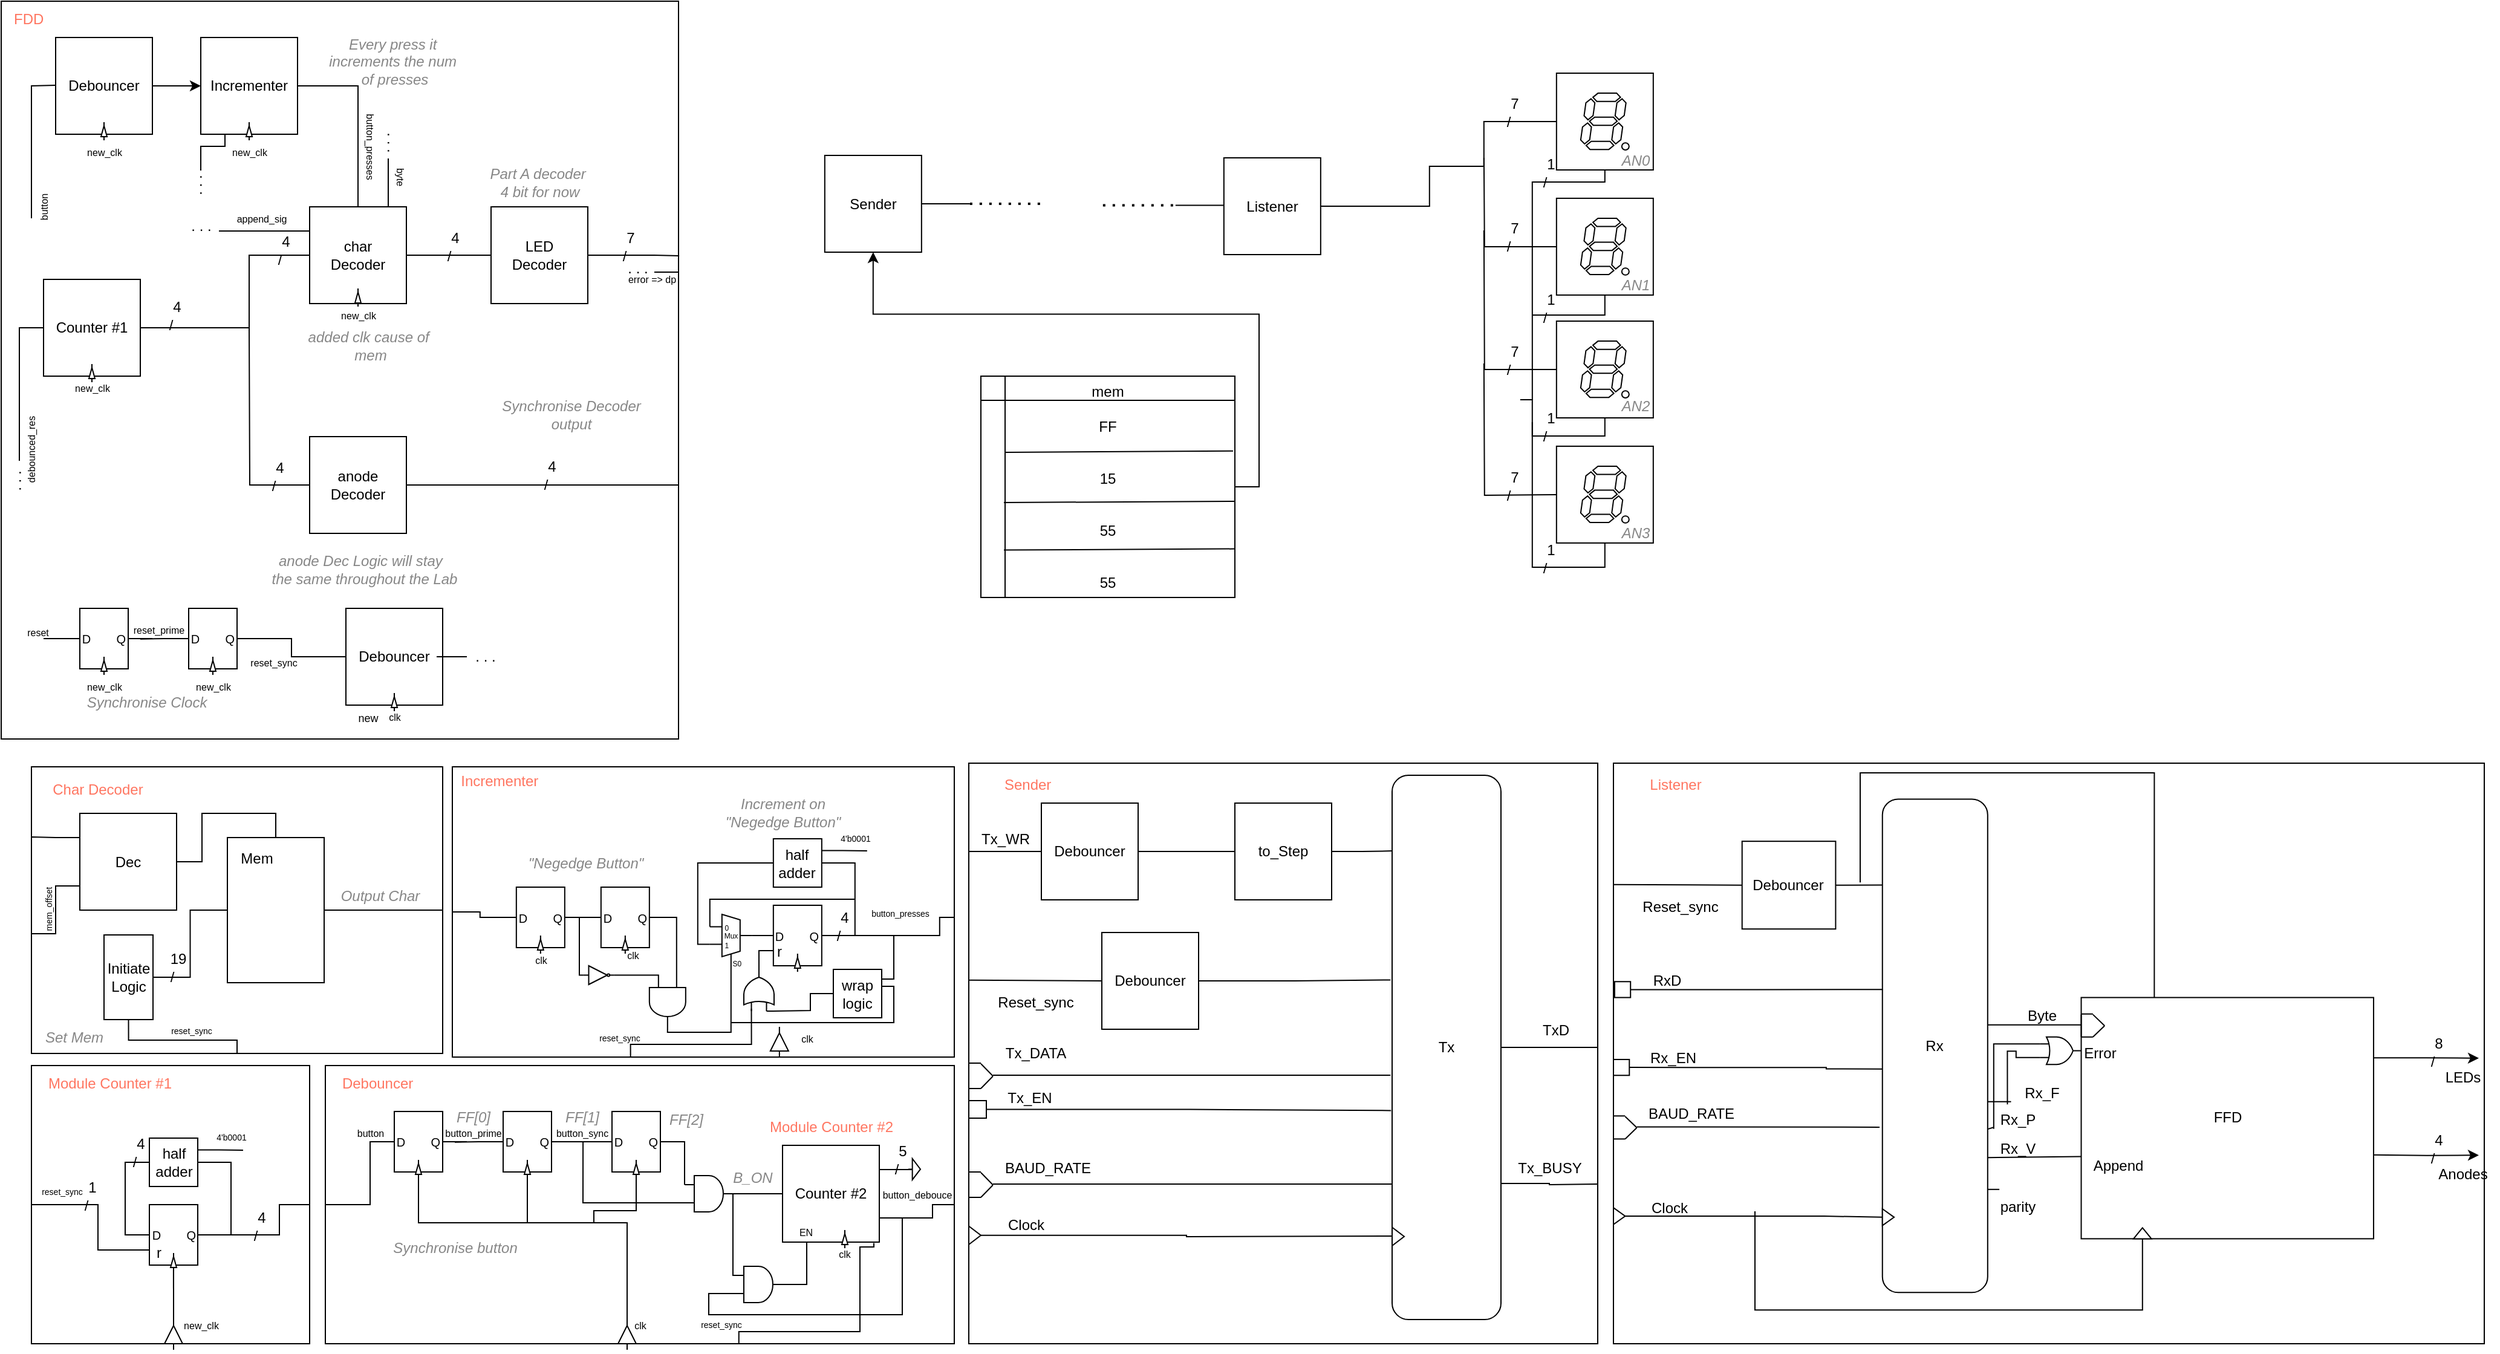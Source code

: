 <mxfile version="24.8.4">
  <diagram name="Σελίδα-1" id="qbzgmHOInSNb4eMY_Fp2">
    <mxGraphModel dx="2074" dy="738" grid="1" gridSize="10" guides="1" tooltips="1" connect="1" arrows="1" fold="1" page="1" pageScale="1" pageWidth="827" pageHeight="1169" math="0" shadow="0">
      <root>
        <mxCell id="0" />
        <mxCell id="1" parent="0" />
        <mxCell id="HSvkQyXQBypPWw5m_nFr-117" value="" style="rounded=0;whiteSpace=wrap;html=1;" parent="1" vertex="1">
          <mxGeometry x="10" y="30" width="560" height="610" as="geometry" />
        </mxCell>
        <mxCell id="pVU6B8DjynMSReq9NZzx-178" value="&lt;font color=&quot;#ff7661&quot;&gt;Incrementer&amp;nbsp; &amp;nbsp; &amp;nbsp; &amp;nbsp; &amp;nbsp; &amp;nbsp; &amp;nbsp; &amp;nbsp; &amp;nbsp; &amp;nbsp; &amp;nbsp; &amp;nbsp; &amp;nbsp; &amp;nbsp; &amp;nbsp; &amp;nbsp; &amp;nbsp; &amp;nbsp; &amp;nbsp; &amp;nbsp; &amp;nbsp; &amp;nbsp; &amp;nbsp; &amp;nbsp; &amp;nbsp; &amp;nbsp; &amp;nbsp; &amp;nbsp; &amp;nbsp; &amp;nbsp; &amp;nbsp; &amp;nbsp; &amp;nbsp; &amp;nbsp; &amp;nbsp; &amp;nbsp; &amp;nbsp; &amp;nbsp; &amp;nbsp; &amp;nbsp; &amp;nbsp; &amp;nbsp; &amp;nbsp; &amp;nbsp; &amp;nbsp; &amp;nbsp; &amp;nbsp; &amp;nbsp; &amp;nbsp; &amp;nbsp; &amp;nbsp;&lt;/font&gt;&lt;div&gt;&lt;font color=&quot;#ff7661&quot;&gt;&lt;br&gt;&lt;/font&gt;&lt;div&gt;&lt;font color=&quot;#ff7661&quot;&gt;&lt;br&gt;&lt;/font&gt;&lt;/div&gt;&lt;div&gt;&lt;font color=&quot;#ff7661&quot;&gt;&lt;br&gt;&lt;/font&gt;&lt;/div&gt;&lt;div&gt;&lt;font color=&quot;#ff7661&quot;&gt;&lt;br&gt;&lt;/font&gt;&lt;/div&gt;&lt;div&gt;&lt;font color=&quot;#ff7661&quot;&gt;&lt;br&gt;&lt;/font&gt;&lt;/div&gt;&lt;div&gt;&lt;font color=&quot;#ff7661&quot;&gt;&lt;br&gt;&lt;/font&gt;&lt;/div&gt;&lt;div&gt;&lt;font color=&quot;#ff7661&quot;&gt;&lt;br&gt;&lt;/font&gt;&lt;/div&gt;&lt;div&gt;&lt;font color=&quot;#ff7661&quot;&gt;&lt;br&gt;&lt;/font&gt;&lt;/div&gt;&lt;div&gt;&lt;font color=&quot;#ff7661&quot;&gt;&lt;br&gt;&lt;/font&gt;&lt;/div&gt;&lt;div&gt;&lt;font color=&quot;#ff7661&quot;&gt;&lt;br&gt;&lt;/font&gt;&lt;/div&gt;&lt;div&gt;&lt;font color=&quot;#ff7661&quot;&gt;&lt;br&gt;&lt;/font&gt;&lt;/div&gt;&lt;div&gt;&lt;font color=&quot;#ff7661&quot;&gt;&lt;br&gt;&lt;/font&gt;&lt;/div&gt;&lt;div&gt;&lt;font color=&quot;#ff7661&quot;&gt;&lt;br&gt;&lt;/font&gt;&lt;/div&gt;&lt;div&gt;&lt;font color=&quot;#ff7661&quot;&gt;&lt;br&gt;&lt;/font&gt;&lt;/div&gt;&lt;div&gt;&lt;font color=&quot;#ff7661&quot;&gt;&lt;br&gt;&lt;/font&gt;&lt;/div&gt;&lt;/div&gt;" style="rounded=0;whiteSpace=wrap;html=1;" parent="1" vertex="1">
          <mxGeometry x="383.0" y="663" width="415" height="240" as="geometry" />
        </mxCell>
        <mxCell id="pVU6B8DjynMSReq9NZzx-181" style="edgeStyle=orthogonalEdgeStyle;rounded=0;orthogonalLoop=1;jettySize=auto;html=1;exitX=1;exitY=0.5;exitDx=0;exitDy=0;endArrow=none;endFill=0;" parent="1" source="pVU6B8DjynMSReq9NZzx-178" edge="1">
          <mxGeometry relative="1" as="geometry">
            <mxPoint x="715.92" y="802.5" as="targetPoint" />
            <Array as="points">
              <mxPoint x="785.92" y="787.5" />
              <mxPoint x="785.92" y="802.5" />
            </Array>
          </mxGeometry>
        </mxCell>
        <mxCell id="pVU6B8DjynMSReq9NZzx-182" style="edgeStyle=orthogonalEdgeStyle;rounded=0;orthogonalLoop=1;jettySize=auto;html=1;exitX=0;exitY=0.5;exitDx=0;exitDy=0;entryX=0;entryY=0.5;entryDx=0;entryDy=0;endArrow=none;endFill=0;" parent="1" source="pVU6B8DjynMSReq9NZzx-178" target="pVU6B8DjynMSReq9NZzx-150" edge="1">
          <mxGeometry relative="1" as="geometry">
            <Array as="points">
              <mxPoint x="405.92" y="782.5" />
              <mxPoint x="405.92" y="787.5" />
            </Array>
          </mxGeometry>
        </mxCell>
        <mxCell id="pVU6B8DjynMSReq9NZzx-8" value="&lt;div&gt;&lt;br&gt;&lt;/div&gt;&lt;font color=&quot;#ff7661&quot;&gt;&amp;nbsp; &amp;nbsp;Module Counter #1&amp;nbsp; &amp;nbsp; &amp;nbsp; &amp;nbsp; &amp;nbsp; &amp;nbsp; &amp;nbsp; &amp;nbsp; &amp;nbsp; &amp;nbsp; &amp;nbsp; &amp;nbsp; &amp;nbsp; &amp;nbsp; &amp;nbsp; &amp;nbsp; &amp;nbsp; &amp;nbsp; &amp;nbsp; &amp;nbsp; &amp;nbsp; &amp;nbsp; &amp;nbsp; &amp;nbsp; &amp;nbsp; &amp;nbsp;&lt;/font&gt;&lt;div&gt;&lt;br&gt;&lt;/div&gt;&lt;div&gt;&lt;br&gt;&lt;/div&gt;&lt;div&gt;&lt;br&gt;&lt;/div&gt;&lt;div&gt;&lt;br&gt;&lt;/div&gt;&lt;div&gt;&lt;br&gt;&lt;/div&gt;&lt;div&gt;&lt;br&gt;&lt;/div&gt;&lt;div&gt;&lt;br&gt;&lt;/div&gt;&lt;div&gt;&lt;br&gt;&lt;/div&gt;&lt;div&gt;&lt;br&gt;&lt;/div&gt;&lt;div&gt;&lt;br&gt;&lt;/div&gt;&lt;div&gt;&lt;br&gt;&lt;/div&gt;&lt;div&gt;&lt;br&gt;&lt;/div&gt;&lt;div&gt;&lt;br&gt;&lt;/div&gt;&lt;div&gt;&lt;br&gt;&lt;/div&gt;" style="whiteSpace=wrap;html=1;aspect=fixed;" parent="1" vertex="1">
          <mxGeometry x="35" y="910" width="230" height="230" as="geometry" />
        </mxCell>
        <mxCell id="wYi5QQP4cXFv1H6Gll4Q-78" style="edgeStyle=orthogonalEdgeStyle;rounded=0;orthogonalLoop=1;jettySize=auto;html=1;exitX=1;exitY=0.5;exitDx=0;exitDy=0;entryX=0;entryY=0.5;entryDx=0;entryDy=0;endArrow=none;endFill=0;" parent="1" source="wYi5QQP4cXFv1H6Gll4Q-1" target="wYi5QQP4cXFv1H6Gll4Q-29" edge="1">
          <mxGeometry relative="1" as="geometry">
            <Array as="points">
              <mxPoint x="215" y="300" />
              <mxPoint x="215" y="240" />
            </Array>
          </mxGeometry>
        </mxCell>
        <mxCell id="pVU6B8DjynMSReq9NZzx-55" style="edgeStyle=orthogonalEdgeStyle;rounded=0;orthogonalLoop=1;jettySize=auto;html=1;exitX=0;exitY=0.5;exitDx=0;exitDy=0;endArrow=none;endFill=0;" parent="1" source="wYi5QQP4cXFv1H6Gll4Q-1" edge="1">
          <mxGeometry relative="1" as="geometry">
            <mxPoint x="25" y="410" as="targetPoint" />
          </mxGeometry>
        </mxCell>
        <mxCell id="wYi5QQP4cXFv1H6Gll4Q-1" value="Counter #1" style="rounded=0;whiteSpace=wrap;html=1;" parent="1" vertex="1">
          <mxGeometry x="45" y="260" width="80" height="80" as="geometry" />
        </mxCell>
        <mxCell id="wYi5QQP4cXFv1H6Gll4Q-12" value="reset_sync" style="text;html=1;align=center;verticalAlign=middle;resizable=0;points=[];autosize=1;strokeColor=none;fillColor=none;fontSize=7;" parent="1" vertex="1">
          <mxGeometry x="30" y="1005" width="60" height="20" as="geometry" />
        </mxCell>
        <mxCell id="wYi5QQP4cXFv1H6Gll4Q-26" value="new_clk" style="text;html=1;align=center;verticalAlign=middle;resizable=0;points=[];autosize=1;strokeColor=none;fillColor=none;fontSize=8;" parent="1" vertex="1">
          <mxGeometry x="60" y="340" width="50" height="20" as="geometry" />
        </mxCell>
        <mxCell id="wYi5QQP4cXFv1H6Gll4Q-79" style="edgeStyle=orthogonalEdgeStyle;rounded=0;orthogonalLoop=1;jettySize=auto;html=1;exitX=1;exitY=0.5;exitDx=0;exitDy=0;entryX=0;entryY=0.5;entryDx=0;entryDy=0;endArrow=none;endFill=0;" parent="1" source="wYi5QQP4cXFv1H6Gll4Q-29" target="wYi5QQP4cXFv1H6Gll4Q-31" edge="1">
          <mxGeometry relative="1" as="geometry" />
        </mxCell>
        <mxCell id="wYi5QQP4cXFv1H6Gll4Q-29" value="char&lt;br&gt;Decoder" style="rounded=0;whiteSpace=wrap;html=1;" parent="1" vertex="1">
          <mxGeometry x="265" y="200" width="80" height="80" as="geometry" />
        </mxCell>
        <mxCell id="wYi5QQP4cXFv1H6Gll4Q-92" style="edgeStyle=orthogonalEdgeStyle;rounded=0;orthogonalLoop=1;jettySize=auto;html=1;exitX=0;exitY=0.5;exitDx=0;exitDy=0;endArrow=none;endFill=0;" parent="1" source="wYi5QQP4cXFv1H6Gll4Q-30" edge="1">
          <mxGeometry relative="1" as="geometry">
            <mxPoint x="215" y="300" as="targetPoint" />
          </mxGeometry>
        </mxCell>
        <mxCell id="wYi5QQP4cXFv1H6Gll4Q-94" style="edgeStyle=orthogonalEdgeStyle;rounded=0;orthogonalLoop=1;jettySize=auto;html=1;exitX=1;exitY=0.5;exitDx=0;exitDy=0;endArrow=none;endFill=0;" parent="1" edge="1">
          <mxGeometry relative="1" as="geometry">
            <mxPoint x="570" y="430" as="targetPoint" />
            <mxPoint x="345" y="430" as="sourcePoint" />
          </mxGeometry>
        </mxCell>
        <mxCell id="wYi5QQP4cXFv1H6Gll4Q-30" value="anode&lt;br&gt;Decoder" style="rounded=0;whiteSpace=wrap;html=1;" parent="1" vertex="1">
          <mxGeometry x="265" y="390" width="80" height="80" as="geometry" />
        </mxCell>
        <mxCell id="wYi5QQP4cXFv1H6Gll4Q-31" value="LED&lt;br&gt;Decoder" style="rounded=0;whiteSpace=wrap;html=1;" parent="1" vertex="1">
          <mxGeometry x="415" y="200" width="80" height="80" as="geometry" />
        </mxCell>
        <mxCell id="wYi5QQP4cXFv1H6Gll4Q-63" value="" style="group" parent="1" vertex="1" connectable="0">
          <mxGeometry x="1295.92" y="89.5" width="90" height="395" as="geometry" />
        </mxCell>
        <mxCell id="wYi5QQP4cXFv1H6Gll4Q-96" style="edgeStyle=orthogonalEdgeStyle;rounded=0;orthogonalLoop=1;jettySize=auto;html=1;exitX=0.5;exitY=1;exitDx=0;exitDy=0;endArrow=none;endFill=0;" parent="wYi5QQP4cXFv1H6Gll4Q-63" source="wYi5QQP4cXFv1H6Gll4Q-42" edge="1">
          <mxGeometry relative="1" as="geometry">
            <mxPoint x="-20" y="270" as="targetPoint" />
            <Array as="points">
              <mxPoint x="40" y="90" />
              <mxPoint x="-20" y="90" />
            </Array>
          </mxGeometry>
        </mxCell>
        <mxCell id="wYi5QQP4cXFv1H6Gll4Q-42" value="" style="whiteSpace=wrap;html=1;aspect=fixed;" parent="wYi5QQP4cXFv1H6Gll4Q-63" vertex="1">
          <mxGeometry width="80" height="80" as="geometry" />
        </mxCell>
        <mxCell id="wYi5QQP4cXFv1H6Gll4Q-38" value="" style="verticalLabelPosition=bottom;shadow=0;dashed=0;align=center;html=1;verticalAlign=top;shape=mxgraph.electrical.opto_electronics.7_segment_display_with_dp;pointerEvents=1;" parent="wYi5QQP4cXFv1H6Gll4Q-63" vertex="1">
          <mxGeometry x="20" y="16.55" width="40" height="46.9" as="geometry" />
        </mxCell>
        <mxCell id="wYi5QQP4cXFv1H6Gll4Q-86" style="edgeStyle=orthogonalEdgeStyle;rounded=0;orthogonalLoop=1;jettySize=auto;html=1;exitX=0;exitY=0.5;exitDx=0;exitDy=0;endArrow=none;endFill=0;" parent="wYi5QQP4cXFv1H6Gll4Q-63" source="wYi5QQP4cXFv1H6Gll4Q-45" edge="1">
          <mxGeometry relative="1" as="geometry">
            <mxPoint x="-60" y="70" as="targetPoint" />
          </mxGeometry>
        </mxCell>
        <mxCell id="wYi5QQP4cXFv1H6Gll4Q-97" style="edgeStyle=orthogonalEdgeStyle;rounded=0;orthogonalLoop=1;jettySize=auto;html=1;exitX=0.5;exitY=1;exitDx=0;exitDy=0;endArrow=none;endFill=0;" parent="wYi5QQP4cXFv1H6Gll4Q-63" source="wYi5QQP4cXFv1H6Gll4Q-45" edge="1">
          <mxGeometry relative="1" as="geometry">
            <mxPoint x="-20" y="200" as="targetPoint" />
            <Array as="points">
              <mxPoint x="40" y="200" />
            </Array>
          </mxGeometry>
        </mxCell>
        <mxCell id="wYi5QQP4cXFv1H6Gll4Q-45" value="" style="whiteSpace=wrap;html=1;aspect=fixed;" parent="wYi5QQP4cXFv1H6Gll4Q-63" vertex="1">
          <mxGeometry y="103.45" width="80" height="80" as="geometry" />
        </mxCell>
        <mxCell id="wYi5QQP4cXFv1H6Gll4Q-46" value="" style="verticalLabelPosition=bottom;shadow=0;dashed=0;align=center;html=1;verticalAlign=top;shape=mxgraph.electrical.opto_electronics.7_segment_display_with_dp;pointerEvents=1;" parent="wYi5QQP4cXFv1H6Gll4Q-63" vertex="1">
          <mxGeometry x="20" y="120" width="40" height="46.9" as="geometry" />
        </mxCell>
        <mxCell id="wYi5QQP4cXFv1H6Gll4Q-87" style="edgeStyle=orthogonalEdgeStyle;rounded=0;orthogonalLoop=1;jettySize=auto;html=1;exitX=0;exitY=0.5;exitDx=0;exitDy=0;endArrow=none;endFill=0;" parent="wYi5QQP4cXFv1H6Gll4Q-63" source="wYi5QQP4cXFv1H6Gll4Q-47" edge="1">
          <mxGeometry relative="1" as="geometry">
            <mxPoint x="-60" y="130" as="targetPoint" />
          </mxGeometry>
        </mxCell>
        <mxCell id="wYi5QQP4cXFv1H6Gll4Q-95" style="edgeStyle=orthogonalEdgeStyle;rounded=0;orthogonalLoop=1;jettySize=auto;html=1;exitX=0.5;exitY=1;exitDx=0;exitDy=0;endArrow=none;endFill=0;" parent="wYi5QQP4cXFv1H6Gll4Q-63" source="wYi5QQP4cXFv1H6Gll4Q-47" edge="1">
          <mxGeometry relative="1" as="geometry">
            <mxPoint x="-30" y="270" as="targetPoint" />
            <Array as="points">
              <mxPoint x="40" y="300" />
              <mxPoint x="-20" y="300" />
              <mxPoint x="-20" y="270" />
            </Array>
          </mxGeometry>
        </mxCell>
        <mxCell id="wYi5QQP4cXFv1H6Gll4Q-47" value="" style="whiteSpace=wrap;html=1;aspect=fixed;" parent="wYi5QQP4cXFv1H6Gll4Q-63" vertex="1">
          <mxGeometry y="205" width="80" height="80" as="geometry" />
        </mxCell>
        <mxCell id="wYi5QQP4cXFv1H6Gll4Q-48" value="" style="verticalLabelPosition=bottom;shadow=0;dashed=0;align=center;html=1;verticalAlign=top;shape=mxgraph.electrical.opto_electronics.7_segment_display_with_dp;pointerEvents=1;" parent="wYi5QQP4cXFv1H6Gll4Q-63" vertex="1">
          <mxGeometry x="20" y="221.55" width="40" height="46.9" as="geometry" />
        </mxCell>
        <mxCell id="wYi5QQP4cXFv1H6Gll4Q-88" style="edgeStyle=orthogonalEdgeStyle;rounded=0;orthogonalLoop=1;jettySize=auto;html=1;exitX=0;exitY=0.5;exitDx=0;exitDy=0;endArrow=none;endFill=0;" parent="wYi5QQP4cXFv1H6Gll4Q-63" edge="1">
          <mxGeometry relative="1" as="geometry">
            <mxPoint x="-60" y="240" as="targetPoint" />
            <mxPoint y="348.45" as="sourcePoint" />
          </mxGeometry>
        </mxCell>
        <mxCell id="wYi5QQP4cXFv1H6Gll4Q-98" style="edgeStyle=orthogonalEdgeStyle;rounded=0;orthogonalLoop=1;jettySize=auto;html=1;exitX=0.5;exitY=1;exitDx=0;exitDy=0;endArrow=none;endFill=0;" parent="wYi5QQP4cXFv1H6Gll4Q-63" source="wYi5QQP4cXFv1H6Gll4Q-49" edge="1">
          <mxGeometry relative="1" as="geometry">
            <mxPoint x="-20" y="300" as="targetPoint" />
          </mxGeometry>
        </mxCell>
        <mxCell id="wYi5QQP4cXFv1H6Gll4Q-49" value="" style="whiteSpace=wrap;html=1;aspect=fixed;" parent="wYi5QQP4cXFv1H6Gll4Q-63" vertex="1">
          <mxGeometry y="308.45" width="80" height="80" as="geometry" />
        </mxCell>
        <mxCell id="wYi5QQP4cXFv1H6Gll4Q-50" value="" style="verticalLabelPosition=bottom;shadow=0;dashed=0;align=center;html=1;verticalAlign=top;shape=mxgraph.electrical.opto_electronics.7_segment_display_with_dp;pointerEvents=1;" parent="wYi5QQP4cXFv1H6Gll4Q-63" vertex="1">
          <mxGeometry x="20" y="325" width="40" height="46.9" as="geometry" />
        </mxCell>
        <mxCell id="wYi5QQP4cXFv1H6Gll4Q-138" value="&lt;font color=&quot;#878787&quot;&gt;&lt;i&gt;AN1&lt;/i&gt;&lt;/font&gt;" style="text;html=1;align=center;verticalAlign=middle;resizable=0;points=[];autosize=1;strokeColor=none;fillColor=none;" parent="wYi5QQP4cXFv1H6Gll4Q-63" vertex="1">
          <mxGeometry x="40" y="160" width="50" height="30" as="geometry" />
        </mxCell>
        <mxCell id="wYi5QQP4cXFv1H6Gll4Q-139" value="&lt;font color=&quot;#878787&quot;&gt;&lt;i&gt;AN2&lt;/i&gt;&lt;/font&gt;" style="text;html=1;align=center;verticalAlign=middle;resizable=0;points=[];autosize=1;strokeColor=none;fillColor=none;" parent="wYi5QQP4cXFv1H6Gll4Q-63" vertex="1">
          <mxGeometry x="40" y="260" width="50" height="30" as="geometry" />
        </mxCell>
        <mxCell id="wYi5QQP4cXFv1H6Gll4Q-140" value="&lt;font color=&quot;#878787&quot;&gt;&lt;i&gt;AN3&lt;/i&gt;&lt;/font&gt;" style="text;html=1;align=center;verticalAlign=middle;resizable=0;points=[];autosize=1;strokeColor=none;fillColor=none;" parent="wYi5QQP4cXFv1H6Gll4Q-63" vertex="1">
          <mxGeometry x="40" y="365" width="50" height="30" as="geometry" />
        </mxCell>
        <mxCell id="wYi5QQP4cXFv1H6Gll4Q-85" style="edgeStyle=orthogonalEdgeStyle;rounded=0;orthogonalLoop=1;jettySize=auto;html=1;exitX=0;exitY=0.5;exitDx=0;exitDy=0;endArrow=none;endFill=0;entryX=1;entryY=0.5;entryDx=0;entryDy=0;" parent="1" source="wYi5QQP4cXFv1H6Gll4Q-42" target="HSvkQyXQBypPWw5m_nFr-152" edge="1">
          <mxGeometry relative="1" as="geometry">
            <Array as="points">
              <mxPoint x="1235.92" y="129.5" />
              <mxPoint x="1235.92" y="166.5" />
              <mxPoint x="1190.92" y="166.5" />
              <mxPoint x="1190.92" y="199.5" />
            </Array>
            <mxPoint x="1200.92" y="169.5" as="targetPoint" />
          </mxGeometry>
        </mxCell>
        <mxCell id="wYi5QQP4cXFv1H6Gll4Q-102" value="" style="verticalLabelPosition=bottom;shadow=0;dashed=0;align=center;html=1;verticalAlign=top;shape=mxgraph.electrical.logic_gates.buffer2;direction=north;movable=1;resizable=1;rotatable=1;deletable=1;editable=1;locked=0;connectable=1;" parent="1" vertex="1">
          <mxGeometry x="82.5" y="330" width="5" height="15" as="geometry" />
        </mxCell>
        <mxCell id="wYi5QQP4cXFv1H6Gll4Q-111" style="edgeStyle=orthogonalEdgeStyle;rounded=0;orthogonalLoop=1;jettySize=auto;html=1;exitX=1;exitY=0.5;exitDx=0;exitDy=0;endArrow=none;endFill=0;entryX=1.001;entryY=0.345;entryDx=0;entryDy=0;entryPerimeter=0;" parent="1" source="wYi5QQP4cXFv1H6Gll4Q-31" target="HSvkQyXQBypPWw5m_nFr-117" edge="1">
          <mxGeometry relative="1" as="geometry">
            <mxPoint x="550" y="241" as="targetPoint" />
            <Array as="points">
              <mxPoint x="550" y="240" />
            </Array>
          </mxGeometry>
        </mxCell>
        <mxCell id="wYi5QQP4cXFv1H6Gll4Q-114" value="&lt;font color=&quot;#878787&quot;&gt;&lt;i&gt;Part A decoder&amp;nbsp;&lt;/i&gt;&lt;/font&gt;&lt;div&gt;&lt;font color=&quot;#878787&quot;&gt;&lt;i&gt;4 bit for now&lt;/i&gt;&lt;/font&gt;&lt;/div&gt;" style="text;html=1;align=center;verticalAlign=middle;resizable=0;points=[];autosize=1;strokeColor=none;fillColor=none;" parent="1" vertex="1">
          <mxGeometry x="400" y="160" width="110" height="40" as="geometry" />
        </mxCell>
        <mxCell id="wYi5QQP4cXFv1H6Gll4Q-115" value="&lt;div&gt;&amp;nbsp; &amp;nbsp;4&lt;/div&gt;/" style="text;html=1;align=center;verticalAlign=middle;resizable=0;points=[];autosize=1;strokeColor=none;fillColor=none;" parent="1" vertex="1">
          <mxGeometry x="220" y="215.5" width="40" height="40" as="geometry" />
        </mxCell>
        <mxCell id="wYi5QQP4cXFv1H6Gll4Q-121" value="&lt;div&gt;&amp;nbsp; &amp;nbsp;4&lt;/div&gt;/" style="text;html=1;align=center;verticalAlign=middle;resizable=0;points=[];autosize=1;strokeColor=none;fillColor=none;" parent="1" vertex="1">
          <mxGeometry x="360" y="212.5" width="40" height="40" as="geometry" />
        </mxCell>
        <mxCell id="wYi5QQP4cXFv1H6Gll4Q-122" value="&lt;div&gt;&amp;nbsp; &amp;nbsp;7&lt;/div&gt;/" style="text;html=1;align=center;verticalAlign=middle;resizable=0;points=[];autosize=1;strokeColor=none;fillColor=none;" parent="1" vertex="1">
          <mxGeometry x="505" y="212.5" width="40" height="40" as="geometry" />
        </mxCell>
        <mxCell id="wYi5QQP4cXFv1H6Gll4Q-123" value="&lt;div&gt;&amp;nbsp; &amp;nbsp;4&lt;/div&gt;/" style="text;html=1;align=center;verticalAlign=middle;resizable=0;points=[];autosize=1;strokeColor=none;fillColor=none;" parent="1" vertex="1">
          <mxGeometry x="440" y="402" width="40" height="40" as="geometry" />
        </mxCell>
        <mxCell id="wYi5QQP4cXFv1H6Gll4Q-126" value="&lt;div&gt;&amp;nbsp; &amp;nbsp;4&lt;/div&gt;/" style="text;html=1;align=center;verticalAlign=middle;resizable=0;points=[];autosize=1;strokeColor=none;fillColor=none;" parent="1" vertex="1">
          <mxGeometry x="215" y="403" width="40" height="40" as="geometry" />
        </mxCell>
        <mxCell id="wYi5QQP4cXFv1H6Gll4Q-127" value="&lt;div&gt;&amp;nbsp; &amp;nbsp;4&lt;/div&gt;/" style="text;html=1;align=center;verticalAlign=middle;resizable=0;points=[];autosize=1;strokeColor=none;fillColor=none;" parent="1" vertex="1">
          <mxGeometry x="130" y="270" width="40" height="40" as="geometry" />
        </mxCell>
        <mxCell id="wYi5QQP4cXFv1H6Gll4Q-128" value="&lt;div&gt;&amp;nbsp; &amp;nbsp;7&lt;/div&gt;/" style="text;html=1;align=center;verticalAlign=middle;resizable=0;points=[];autosize=1;strokeColor=none;fillColor=none;" parent="1" vertex="1">
          <mxGeometry x="1235.92" y="205" width="40" height="40" as="geometry" />
        </mxCell>
        <mxCell id="wYi5QQP4cXFv1H6Gll4Q-129" value="&lt;div&gt;&amp;nbsp; &amp;nbsp;7&lt;/div&gt;/" style="text;html=1;align=center;verticalAlign=middle;resizable=0;points=[];autosize=1;strokeColor=none;fillColor=none;" parent="1" vertex="1">
          <mxGeometry x="1235.92" y="102" width="40" height="40" as="geometry" />
        </mxCell>
        <mxCell id="wYi5QQP4cXFv1H6Gll4Q-131" value="&lt;div&gt;&amp;nbsp; &amp;nbsp;7&lt;/div&gt;/" style="text;html=1;align=center;verticalAlign=middle;resizable=0;points=[];autosize=1;strokeColor=none;fillColor=none;" parent="1" vertex="1">
          <mxGeometry x="1235.92" y="306.5" width="40" height="40" as="geometry" />
        </mxCell>
        <mxCell id="wYi5QQP4cXFv1H6Gll4Q-132" value="&lt;div&gt;&amp;nbsp; &amp;nbsp;7&lt;/div&gt;/" style="text;html=1;align=center;verticalAlign=middle;resizable=0;points=[];autosize=1;strokeColor=none;fillColor=none;" parent="1" vertex="1">
          <mxGeometry x="1235.92" y="410.5" width="40" height="40" as="geometry" />
        </mxCell>
        <mxCell id="wYi5QQP4cXFv1H6Gll4Q-133" value="&lt;div&gt;&amp;nbsp; &amp;nbsp;1&lt;/div&gt;/" style="text;html=1;align=center;verticalAlign=middle;resizable=0;points=[];autosize=1;strokeColor=none;fillColor=none;" parent="1" vertex="1">
          <mxGeometry x="1265.92" y="151.5" width="40" height="40" as="geometry" />
        </mxCell>
        <mxCell id="wYi5QQP4cXFv1H6Gll4Q-134" value="&lt;div&gt;&amp;nbsp; &amp;nbsp;1&lt;/div&gt;/" style="text;html=1;align=center;verticalAlign=middle;resizable=0;points=[];autosize=1;strokeColor=none;fillColor=none;" parent="1" vertex="1">
          <mxGeometry x="1265.92" y="263.73" width="40" height="40" as="geometry" />
        </mxCell>
        <mxCell id="wYi5QQP4cXFv1H6Gll4Q-135" value="&lt;div&gt;&amp;nbsp; &amp;nbsp;1&lt;/div&gt;/" style="text;html=1;align=center;verticalAlign=middle;resizable=0;points=[];autosize=1;strokeColor=none;fillColor=none;" parent="1" vertex="1">
          <mxGeometry x="1265.92" y="361.5" width="40" height="40" as="geometry" />
        </mxCell>
        <mxCell id="wYi5QQP4cXFv1H6Gll4Q-136" value="&lt;div&gt;&amp;nbsp; &amp;nbsp;1&lt;/div&gt;/" style="text;html=1;align=center;verticalAlign=middle;resizable=0;points=[];autosize=1;strokeColor=none;fillColor=none;" parent="1" vertex="1">
          <mxGeometry x="1265.92" y="470.5" width="40" height="40" as="geometry" />
        </mxCell>
        <mxCell id="wYi5QQP4cXFv1H6Gll4Q-137" value="&lt;font color=&quot;#878787&quot;&gt;&lt;i&gt;AN0&lt;/i&gt;&lt;/font&gt;" style="text;html=1;align=center;verticalAlign=middle;resizable=0;points=[];autosize=1;strokeColor=none;fillColor=none;" parent="1" vertex="1">
          <mxGeometry x="1335.92" y="147" width="50" height="30" as="geometry" />
        </mxCell>
        <mxCell id="wYi5QQP4cXFv1H6Gll4Q-141" value="&lt;i&gt;&lt;font color=&quot;#878787&quot;&gt;anode Dec Logic will stay&amp;nbsp;&amp;nbsp;&lt;/font&gt;&lt;/i&gt;&lt;div&gt;&lt;i&gt;&lt;font color=&quot;#878787&quot;&gt;the same throughout the Lab&lt;/font&gt;&lt;/i&gt;&lt;/div&gt;" style="text;html=1;align=center;verticalAlign=middle;resizable=0;points=[];autosize=1;strokeColor=none;fillColor=none;" parent="1" vertex="1">
          <mxGeometry x="220" y="480" width="180" height="40" as="geometry" />
        </mxCell>
        <mxCell id="wYi5QQP4cXFv1H6Gll4Q-142" value="&lt;font color=&quot;#878787&quot;&gt;&lt;i&gt;Synchronise Decoder&lt;br&gt;output&lt;/i&gt;&lt;/font&gt;" style="text;html=1;align=center;verticalAlign=middle;resizable=0;points=[];autosize=1;strokeColor=none;fillColor=none;" parent="1" vertex="1">
          <mxGeometry x="410.92" y="351.5" width="140" height="40" as="geometry" />
        </mxCell>
        <mxCell id="pVU6B8DjynMSReq9NZzx-1" value="&lt;font color=&quot;#878787&quot;&gt;&lt;i&gt;Synchronise Clock&lt;br&gt;&lt;/i&gt;&lt;/font&gt;" style="text;html=1;align=center;verticalAlign=middle;resizable=0;points=[];autosize=1;strokeColor=none;fillColor=none;" parent="1" vertex="1">
          <mxGeometry x="70" y="595" width="120" height="30" as="geometry" />
        </mxCell>
        <mxCell id="pVU6B8DjynMSReq9NZzx-46" style="edgeStyle=orthogonalEdgeStyle;rounded=0;orthogonalLoop=1;jettySize=auto;html=1;exitX=1;exitY=0.5;exitDx=0;exitDy=0;endArrow=none;endFill=0;" parent="1" source="pVU6B8DjynMSReq9NZzx-8" edge="1">
          <mxGeometry relative="1" as="geometry">
            <mxPoint x="200" y="1050.0" as="targetPoint" />
            <Array as="points">
              <mxPoint x="240" y="1025" />
              <mxPoint x="240" y="1050" />
            </Array>
          </mxGeometry>
        </mxCell>
        <mxCell id="pVU6B8DjynMSReq9NZzx-6" value="" style="verticalLabelPosition=bottom;shadow=0;dashed=0;align=center;html=1;verticalAlign=top;shape=mxgraph.electrical.logic_gates.buffer2;direction=north;movable=1;resizable=1;rotatable=1;deletable=1;editable=1;locked=0;connectable=1;" parent="1" vertex="1">
          <mxGeometry x="145" y="1120" width="15" height="25" as="geometry" />
        </mxCell>
        <mxCell id="pVU6B8DjynMSReq9NZzx-40" style="edgeStyle=orthogonalEdgeStyle;rounded=0;orthogonalLoop=1;jettySize=auto;html=1;exitX=0;exitY=0.5;exitDx=0;exitDy=0;entryX=0;entryY=0.5;entryDx=0;entryDy=0;endArrow=none;endFill=0;" parent="1" source="pVU6B8DjynMSReq9NZzx-11" target="pVU6B8DjynMSReq9NZzx-13" edge="1">
          <mxGeometry relative="1" as="geometry" />
        </mxCell>
        <mxCell id="pVU6B8DjynMSReq9NZzx-42" style="edgeStyle=orthogonalEdgeStyle;rounded=0;orthogonalLoop=1;jettySize=auto;html=1;exitX=1;exitY=0.5;exitDx=0;exitDy=0;entryX=1;entryY=0.5;entryDx=0;entryDy=0;endArrow=none;endFill=0;" parent="1" source="pVU6B8DjynMSReq9NZzx-11" target="pVU6B8DjynMSReq9NZzx-13" edge="1">
          <mxGeometry relative="1" as="geometry">
            <Array as="points">
              <mxPoint x="200" y="1050" />
              <mxPoint x="200" y="990" />
            </Array>
          </mxGeometry>
        </mxCell>
        <mxCell id="pVU6B8DjynMSReq9NZzx-11" value="&lt;font style=&quot;font-size: 10px;&quot;&gt;D&lt;/font&gt;&lt;font style=&quot;&quot;&gt;&lt;span style=&quot;font-size: 11px;&quot;&gt;&amp;nbsp; &amp;nbsp; &amp;nbsp; &lt;/span&gt;&lt;font style=&quot;font-size: 10px;&quot;&gt;&amp;nbsp;Q&lt;/font&gt;&lt;/font&gt;" style="rounded=0;whiteSpace=wrap;html=1;movable=1;resizable=1;rotatable=1;deletable=1;editable=1;locked=0;connectable=1;" parent="1" vertex="1">
          <mxGeometry x="132.5" y="1025" width="40" height="50" as="geometry" />
        </mxCell>
        <mxCell id="pVU6B8DjynMSReq9NZzx-12" value="" style="verticalLabelPosition=bottom;shadow=0;dashed=0;align=center;html=1;verticalAlign=top;shape=mxgraph.electrical.logic_gates.buffer2;direction=north;movable=1;resizable=1;rotatable=1;deletable=1;editable=1;locked=0;connectable=1;" parent="1" vertex="1">
          <mxGeometry x="150" y="1065" width="5" height="15" as="geometry" />
        </mxCell>
        <mxCell id="pVU6B8DjynMSReq9NZzx-26" style="edgeStyle=orthogonalEdgeStyle;rounded=0;orthogonalLoop=1;jettySize=auto;html=1;exitX=1;exitY=0.75;exitDx=0;exitDy=0;endArrow=none;endFill=0;" parent="1" edge="1">
          <mxGeometry relative="1" as="geometry">
            <mxPoint x="210" y="979.96" as="targetPoint" />
            <mxPoint x="172.5" y="979.76" as="sourcePoint" />
            <Array as="points">
              <mxPoint x="190" y="979.76" />
              <mxPoint x="190" y="979.76" />
            </Array>
          </mxGeometry>
        </mxCell>
        <mxCell id="pVU6B8DjynMSReq9NZzx-13" value="half&lt;br&gt;adder" style="whiteSpace=wrap;html=1;aspect=fixed;" parent="1" vertex="1">
          <mxGeometry x="132.5" y="970" width="40" height="40" as="geometry" />
        </mxCell>
        <mxCell id="pVU6B8DjynMSReq9NZzx-34" value="&lt;font style=&quot;font-size: 12px;&quot;&gt;r&lt;/font&gt;" style="text;html=1;align=center;verticalAlign=middle;resizable=0;points=[];autosize=1;strokeColor=none;fillColor=none;strokeWidth=7;" parent="1" vertex="1">
          <mxGeometry x="125" y="1050" width="30" height="30" as="geometry" />
        </mxCell>
        <mxCell id="pVU6B8DjynMSReq9NZzx-45" style="edgeStyle=orthogonalEdgeStyle;rounded=0;orthogonalLoop=1;jettySize=auto;html=1;exitX=1;exitY=0.5;exitDx=0;exitDy=0;entryX=0.916;entryY=0.943;entryDx=0;entryDy=0;entryPerimeter=0;endArrow=none;endFill=0;" parent="1" source="pVU6B8DjynMSReq9NZzx-6" target="pVU6B8DjynMSReq9NZzx-34" edge="1">
          <mxGeometry relative="1" as="geometry" />
        </mxCell>
        <mxCell id="pVU6B8DjynMSReq9NZzx-48" style="edgeStyle=orthogonalEdgeStyle;rounded=0;orthogonalLoop=1;jettySize=auto;html=1;exitX=0;exitY=0.5;exitDx=0;exitDy=0;entryX=0;entryY=0.75;entryDx=0;entryDy=0;endArrow=none;endFill=0;" parent="1" source="pVU6B8DjynMSReq9NZzx-8" target="pVU6B8DjynMSReq9NZzx-11" edge="1">
          <mxGeometry relative="1" as="geometry">
            <Array as="points">
              <mxPoint x="90" y="1025" />
              <mxPoint x="90" y="1063" />
            </Array>
          </mxGeometry>
        </mxCell>
        <mxCell id="pVU6B8DjynMSReq9NZzx-49" value="4&#39;b0001" style="text;html=1;align=center;verticalAlign=middle;resizable=0;points=[];autosize=1;strokeColor=none;fillColor=none;fontSize=7;" parent="1" vertex="1">
          <mxGeometry x="175" y="960" width="50" height="20" as="geometry" />
        </mxCell>
        <mxCell id="pVU6B8DjynMSReq9NZzx-50" value="&lt;div&gt;&amp;nbsp; &amp;nbsp;4&lt;/div&gt;/" style="text;html=1;align=center;verticalAlign=middle;resizable=0;points=[];autosize=1;strokeColor=none;fillColor=none;" parent="1" vertex="1">
          <mxGeometry x="200" y="1023" width="40" height="40" as="geometry" />
        </mxCell>
        <mxCell id="pVU6B8DjynMSReq9NZzx-51" value="&lt;div&gt;&amp;nbsp; &amp;nbsp;1&lt;/div&gt;/" style="text;html=1;align=center;verticalAlign=middle;resizable=0;points=[];autosize=1;strokeColor=none;fillColor=none;" parent="1" vertex="1">
          <mxGeometry x="60" y="998" width="40" height="40" as="geometry" />
        </mxCell>
        <mxCell id="pVU6B8DjynMSReq9NZzx-52" value="&lt;div&gt;&amp;nbsp; &amp;nbsp;4&lt;/div&gt;/" style="text;html=1;align=center;verticalAlign=middle;resizable=0;points=[];autosize=1;strokeColor=none;fillColor=none;" parent="1" vertex="1">
          <mxGeometry x="100" y="962" width="40" height="40" as="geometry" />
        </mxCell>
        <mxCell id="pVU6B8DjynMSReq9NZzx-53" value="new_clk" style="text;html=1;align=center;verticalAlign=middle;resizable=0;points=[];autosize=1;strokeColor=none;fillColor=none;fontSize=8;" parent="1" vertex="1">
          <mxGeometry x="150" y="1115" width="50" height="20" as="geometry" />
        </mxCell>
        <mxCell id="pVU6B8DjynMSReq9NZzx-56" value="debounced_res" style="text;html=1;align=center;verticalAlign=middle;resizable=0;points=[];autosize=1;strokeColor=none;fillColor=none;fontSize=8;rotation=-90;" parent="1" vertex="1">
          <mxGeometry x="-5" y="391" width="80" height="20" as="geometry" />
        </mxCell>
        <mxCell id="pVU6B8DjynMSReq9NZzx-58" value=". . ." style="text;html=1;align=center;verticalAlign=middle;resizable=0;points=[];autosize=1;strokeColor=none;fillColor=none;rotation=90;" parent="1" vertex="1">
          <mxGeometry x="9" y="411" width="40" height="30" as="geometry" />
        </mxCell>
        <mxCell id="pVU6B8DjynMSReq9NZzx-108" value="&lt;div&gt;&lt;font color=&quot;#ff7661&quot;&gt;Debouncer&amp;nbsp; &amp;nbsp; &amp;nbsp; &amp;nbsp; &amp;nbsp; &amp;nbsp; &amp;nbsp; &amp;nbsp; &amp;nbsp; &amp;nbsp; &amp;nbsp; &amp;nbsp; &amp;nbsp; &amp;nbsp; &amp;nbsp; &amp;nbsp; &amp;nbsp; &amp;nbsp; &amp;nbsp; &amp;nbsp; &amp;nbsp; &amp;nbsp; &amp;nbsp; &amp;nbsp; &amp;nbsp; &amp;nbsp; &amp;nbsp; &amp;nbsp; &amp;nbsp; &amp;nbsp; &amp;nbsp; &amp;nbsp; &amp;nbsp; &amp;nbsp; &amp;nbsp; &amp;nbsp; &amp;nbsp; &amp;nbsp; &amp;nbsp; &amp;nbsp; &amp;nbsp; &amp;nbsp; &amp;nbsp; &amp;nbsp; &amp;nbsp; &amp;nbsp; &amp;nbsp; &amp;nbsp; &amp;nbsp; &amp;nbsp; &amp;nbsp; &amp;nbsp; &amp;nbsp; &amp;nbsp; &amp;nbsp; &amp;nbsp; &amp;nbsp; &amp;nbsp; &amp;nbsp; &amp;nbsp; &amp;nbsp; &amp;nbsp; &amp;nbsp; &amp;nbsp; &amp;nbsp;&amp;nbsp;&lt;/font&gt;&lt;/div&gt;&lt;div&gt;&lt;br&gt;&lt;/div&gt;&lt;div&gt;&lt;br&gt;&lt;/div&gt;&lt;div&gt;&lt;br&gt;&lt;/div&gt;&lt;div&gt;&lt;br&gt;&lt;/div&gt;&lt;div&gt;&lt;br&gt;&lt;/div&gt;&lt;div&gt;&lt;br&gt;&lt;/div&gt;&lt;div&gt;&lt;br&gt;&lt;/div&gt;&lt;div&gt;&lt;br&gt;&lt;/div&gt;&lt;div&gt;&lt;br&gt;&lt;/div&gt;&lt;div&gt;&lt;br&gt;&lt;/div&gt;&lt;div&gt;&lt;br&gt;&lt;/div&gt;&lt;div&gt;&lt;br&gt;&lt;/div&gt;&lt;div&gt;&lt;br&gt;&lt;/div&gt;&lt;div&gt;&lt;br&gt;&lt;/div&gt;" style="rounded=0;whiteSpace=wrap;html=1;" parent="1" vertex="1">
          <mxGeometry x="278" y="910" width="520" height="230" as="geometry" />
        </mxCell>
        <mxCell id="pVU6B8DjynMSReq9NZzx-113" style="edgeStyle=orthogonalEdgeStyle;rounded=0;orthogonalLoop=1;jettySize=auto;html=1;exitX=1;exitY=0.5;exitDx=0;exitDy=0;entryX=0;entryY=0.5;entryDx=0;entryDy=0;endArrow=none;endFill=0;" parent="1" source="pVU6B8DjynMSReq9NZzx-109" target="pVU6B8DjynMSReq9NZzx-63" edge="1">
          <mxGeometry relative="1" as="geometry">
            <Array as="points">
              <mxPoint x="528" y="1040" />
              <mxPoint x="355" y="1040" />
            </Array>
          </mxGeometry>
        </mxCell>
        <mxCell id="pVU6B8DjynMSReq9NZzx-109" value="" style="verticalLabelPosition=bottom;shadow=0;dashed=0;align=center;html=1;verticalAlign=top;shape=mxgraph.electrical.logic_gates.buffer2;direction=north;movable=1;resizable=1;rotatable=1;deletable=1;editable=1;locked=0;connectable=1;" parent="1" vertex="1">
          <mxGeometry x="520" y="1120" width="15" height="25" as="geometry" />
        </mxCell>
        <mxCell id="pVU6B8DjynMSReq9NZzx-110" value="clk" style="text;html=1;align=center;verticalAlign=middle;resizable=0;points=[];autosize=1;strokeColor=none;fillColor=none;fontSize=8;" parent="1" vertex="1">
          <mxGeometry x="523" y="1115" width="30" height="20" as="geometry" />
        </mxCell>
        <mxCell id="pVU6B8DjynMSReq9NZzx-59" value="" style="group" parent="1" vertex="1" connectable="0">
          <mxGeometry x="335" y="947.98" width="40" height="55" as="geometry" />
        </mxCell>
        <mxCell id="pVU6B8DjynMSReq9NZzx-61" style="edgeStyle=orthogonalEdgeStyle;rounded=0;orthogonalLoop=1;jettySize=auto;html=1;exitX=1;exitY=0.5;exitDx=0;exitDy=0;endArrow=none;endFill=0;" parent="pVU6B8DjynMSReq9NZzx-59" source="pVU6B8DjynMSReq9NZzx-62" edge="1">
          <mxGeometry relative="1" as="geometry">
            <mxPoint x="60" y="25.333" as="targetPoint" />
          </mxGeometry>
        </mxCell>
        <mxCell id="pVU6B8DjynMSReq9NZzx-62" value="&lt;font style=&quot;font-size: 10px;&quot;&gt;D&lt;/font&gt;&lt;font style=&quot;&quot;&gt;&lt;span style=&quot;font-size: 11px;&quot;&gt;&amp;nbsp; &amp;nbsp; &amp;nbsp; &lt;/span&gt;&lt;font style=&quot;font-size: 10px;&quot;&gt;&amp;nbsp;Q&lt;/font&gt;&lt;/font&gt;" style="rounded=0;whiteSpace=wrap;html=1;movable=1;resizable=1;rotatable=1;deletable=1;editable=1;locked=0;connectable=1;" parent="pVU6B8DjynMSReq9NZzx-59" vertex="1">
          <mxGeometry width="40" height="50" as="geometry" />
        </mxCell>
        <mxCell id="pVU6B8DjynMSReq9NZzx-63" value="" style="verticalLabelPosition=bottom;shadow=0;dashed=0;align=center;html=1;verticalAlign=top;shape=mxgraph.electrical.logic_gates.buffer2;direction=north;movable=1;resizable=1;rotatable=1;deletable=1;editable=1;locked=0;connectable=1;" parent="pVU6B8DjynMSReq9NZzx-59" vertex="1">
          <mxGeometry x="17.5" y="40" width="5" height="15" as="geometry" />
        </mxCell>
        <mxCell id="pVU6B8DjynMSReq9NZzx-64" value="" style="group" parent="1" vertex="1" connectable="0">
          <mxGeometry x="415" y="947.98" width="40" height="55" as="geometry" />
        </mxCell>
        <mxCell id="pVU6B8DjynMSReq9NZzx-65" style="edgeStyle=orthogonalEdgeStyle;rounded=0;orthogonalLoop=1;jettySize=auto;html=1;exitX=0;exitY=0.5;exitDx=0;exitDy=0;endArrow=none;endFill=0;" parent="pVU6B8DjynMSReq9NZzx-64" source="pVU6B8DjynMSReq9NZzx-68" edge="1">
          <mxGeometry relative="1" as="geometry">
            <mxPoint x="-30" y="25.333" as="targetPoint" />
          </mxGeometry>
        </mxCell>
        <mxCell id="pVU6B8DjynMSReq9NZzx-67" value="" style="group" parent="pVU6B8DjynMSReq9NZzx-64" vertex="1" connectable="0">
          <mxGeometry width="40" height="55" as="geometry" />
        </mxCell>
        <mxCell id="pVU6B8DjynMSReq9NZzx-68" value="&lt;font style=&quot;font-size: 10px;&quot;&gt;D&lt;/font&gt;&lt;font style=&quot;&quot;&gt;&lt;span style=&quot;font-size: 11px;&quot;&gt;&amp;nbsp; &amp;nbsp; &amp;nbsp; &lt;/span&gt;&lt;font style=&quot;font-size: 10px;&quot;&gt;&amp;nbsp;Q&lt;/font&gt;&lt;/font&gt;" style="rounded=0;whiteSpace=wrap;html=1;movable=1;resizable=1;rotatable=1;deletable=1;editable=1;locked=0;connectable=1;" parent="pVU6B8DjynMSReq9NZzx-67" vertex="1">
          <mxGeometry x="10" width="40" height="50" as="geometry" />
        </mxCell>
        <mxCell id="pVU6B8DjynMSReq9NZzx-114" style="edgeStyle=orthogonalEdgeStyle;rounded=0;orthogonalLoop=1;jettySize=auto;html=1;exitX=0;exitY=0.5;exitDx=0;exitDy=0;endArrow=none;endFill=0;" parent="pVU6B8DjynMSReq9NZzx-67" source="pVU6B8DjynMSReq9NZzx-69" edge="1">
          <mxGeometry relative="1" as="geometry">
            <mxPoint x="30" y="92.02" as="targetPoint" />
          </mxGeometry>
        </mxCell>
        <mxCell id="pVU6B8DjynMSReq9NZzx-69" value="" style="verticalLabelPosition=bottom;shadow=0;dashed=0;align=center;html=1;verticalAlign=top;shape=mxgraph.electrical.logic_gates.buffer2;direction=north;movable=1;resizable=1;rotatable=1;deletable=1;editable=1;locked=0;connectable=1;" parent="pVU6B8DjynMSReq9NZzx-67" vertex="1">
          <mxGeometry x="27.5" y="40" width="5" height="15" as="geometry" />
        </mxCell>
        <mxCell id="pVU6B8DjynMSReq9NZzx-72" value="button_prime&lt;span style=&quot;color: rgba(0, 0, 0, 0); font-family: monospace; font-size: 0px; text-align: start;&quot;&gt;%3CmxGraphModel%3E%3Croot%3E%3CmxCell%20id%3D%220%22%2F%3E%3CmxCell%20id%3D%221%22%20parent%3D%220%22%2F%3E%3CmxCell%20id%3D%222%22%20value%3D%22%22%20style%3D%22group%22%20vertex%3D%221%22%20connectable%3D%220%22%20parent%3D%221%22%3E%3CmxGeometry%20x%3D%2255%22%20y%3D%22690%22%20width%3D%2240%22%20height%3D%2255%22%20as%3D%22geometry%22%2F%3E%3C%2FmxCell%3E%3CmxCell%20id%3D%223%22%20style%3D%22edgeStyle%3DorthogonalEdgeStyle%3Brounded%3D0%3BorthogonalLoop%3D1%3BjettySize%3Dauto%3Bhtml%3D1%3BexitX%3D0%3BexitY%3D0.5%3BexitDx%3D0%3BexitDy%3D0%3BendArrow%3Dnone%3BendFill%3D0%3B%22%20edge%3D%221%22%20parent%3D%222%22%20source%3D%225%22%3E%3CmxGeometry%20relative%3D%221%22%20as%3D%22geometry%22%3E%3CmxPoint%20x%3D%22-30%22%20y%3D%2225.333%22%20as%3D%22targetPoint%22%2F%3E%3C%2FmxGeometry%3E%3C%2FmxCell%3E%3CmxCell%20id%3D%224%22%20style%3D%22edgeStyle%3DorthogonalEdgeStyle%3Brounded%3D0%3BorthogonalLoop%3D1%3BjettySize%3Dauto%3Bhtml%3D1%3BexitX%3D1%3BexitY%3D0.5%3BexitDx%3D0%3BexitDy%3D0%3BendArrow%3Dnone%3BendFill%3D0%3B%22%20edge%3D%221%22%20parent%3D%222%22%20source%3D%225%22%3E%3CmxGeometry%20relative%3D%221%22%20as%3D%22geometry%22%3E%3CmxPoint%20x%3D%2260%22%20y%3D%2225.333%22%20as%3D%22targetPoint%22%2F%3E%3C%2FmxGeometry%3E%3C%2FmxCell%3E%3CmxCell%20id%3D%225%22%20value%3D%22%26lt%3Bfont%20style%3D%26quot%3Bfont-size%3A%2010px%3B%26quot%3B%26gt%3BD%26lt%3B%2Ffont%26gt%3B%26lt%3Bfont%20style%3D%26quot%3B%26quot%3B%26gt%3B%26lt%3Bspan%20style%3D%26quot%3Bfont-size%3A%2011px%3B%26quot%3B%26gt%3B%26amp%3Bnbsp%3B%20%26amp%3Bnbsp%3B%20%26amp%3Bnbsp%3B%20%26lt%3B%2Fspan%26gt%3B%26lt%3Bfont%20style%3D%26quot%3Bfont-size%3A%2010px%3B%26quot%3B%26gt%3B%26amp%3Bnbsp%3BQ%26lt%3B%2Ffont%26gt%3B%26lt%3B%2Ffont%26gt%3B%22%20style%3D%22rounded%3D0%3BwhiteSpace%3Dwrap%3Bhtml%3D1%3Bmovable%3D1%3Bresizable%3D1%3Brotatable%3D1%3Bdeletable%3D1%3Beditable%3D1%3Blocked%3D0%3Bconnectable%3D1%3B%22%20vertex%3D%221%22%20parent%3D%222%22%3E%3CmxGeometry%20width%3D%2240%22%20height%3D%2250%22%20as%3D%22geometry%22%2F%3E%3C%2FmxCell%3E%3CmxCell%20id%3D%226%22%20value%3D%22%22%20style%3D%22verticalLabelPosition%3Dbottom%3Bshadow%3D0%3Bdashed%3D0%3Balign%3Dcenter%3Bhtml%3D1%3BverticalAlign%3Dtop%3Bshape%3Dmxgraph.electrical.logic_gates.buffer2%3Bdirection%3Dnorth%3Bmovable%3D1%3Bresizable%3D1%3Brotatable%3D1%3Bdeletable%3D1%3Beditable%3D1%3Blocked%3D0%3Bconnectable%3D1%3B%22%20vertex%3D%221%22%20parent%3D%222%22%3E%3CmxGeometry%20x%3D%2217.5%22%20y%3D%2240%22%20width%3D%225%22%20height%3D%2215%22%20as%3D%22geometry%22%2F%3E%3C%2FmxCell%3E%3CmxCell%20id%3D%227%22%20value%3D%22%22%20style%3D%22group%22%20vertex%3D%221%22%20connectable%3D%220%22%20parent%3D%221%22%3E%3CmxGeometry%20x%3D%22135%22%20y%3D%22690%22%20width%3D%2240%22%20height%3D%2255%22%20as%3D%22geometry%22%2F%3E%3C%2FmxCell%3E%3CmxCell%20id%3D%228%22%20style%3D%22edgeStyle%3DorthogonalEdgeStyle%3Brounded%3D0%3BorthogonalLoop%3D1%3BjettySize%3Dauto%3Bhtml%3D1%3BexitX%3D0%3BexitY%3D0.5%3BexitDx%3D0%3BexitDy%3D0%3BendArrow%3Dnone%3BendFill%3D0%3B%22%20edge%3D%221%22%20parent%3D%227%22%20source%3D%2211%22%3E%3CmxGeometry%20relative%3D%221%22%20as%3D%22geometry%22%3E%3CmxPoint%20x%3D%22-30%22%20y%3D%2225.333%22%20as%3D%22targetPoint%22%2F%3E%3C%2FmxGeometry%3E%3C%2FmxCell%3E%3CmxCell%20id%3D%229%22%20style%3D%22edgeStyle%3DorthogonalEdgeStyle%3Brounded%3D0%3BorthogonalLoop%3D1%3BjettySize%3Dauto%3Bhtml%3D1%3BexitX%3D1%3BexitY%3D0.5%3BexitDx%3D0%3BexitDy%3D0%3BendArrow%3Dnone%3BendFill%3D0%3B%22%20edge%3D%221%22%20parent%3D%227%22%20source%3D%2211%22%3E%3CmxGeometry%20relative%3D%221%22%20as%3D%22geometry%22%3E%3CmxPoint%20x%3D%2280%22%20y%3D%2225%22%20as%3D%22targetPoint%22%2F%3E%3C%2FmxGeometry%3E%3C%2FmxCell%3E%3CmxCell%20id%3D%2210%22%20value%3D%22%22%20style%3D%22group%22%20vertex%3D%221%22%20connectable%3D%220%22%20parent%3D%227%22%3E%3CmxGeometry%20width%3D%2240%22%20height%3D%2255%22%20as%3D%22geometry%22%2F%3E%3C%2FmxCell%3E%3CmxCell%20id%3D%2211%22%20value%3D%22%26lt%3Bfont%20style%3D%26quot%3Bfont-size%3A%2010px%3B%26quot%3B%26gt%3BD%26lt%3B%2Ffont%26gt%3B%26lt%3Bfont%20style%3D%26quot%3B%26quot%3B%26gt%3B%26lt%3Bspan%20style%3D%26quot%3Bfont-size%3A%2011px%3B%26quot%3B%26gt%3B%26amp%3Bnbsp%3B%20%26amp%3Bnbsp%3B%20%26amp%3Bnbsp%3B%20%26lt%3B%2Fspan%26gt%3B%26lt%3Bfont%20style%3D%26quot%3Bfont-size%3A%2010px%3B%26quot%3B%26gt%3B%26amp%3Bnbsp%3BQ%26lt%3B%2Ffont%26gt%3B%26lt%3B%2Ffont%26gt%3B%22%20style%3D%22rounded%3D0%3BwhiteSpace%3Dwrap%3Bhtml%3D1%3Bmovable%3D1%3Bresizable%3D1%3Brotatable%3D1%3Bdeletable%3D1%3Beditable%3D1%3Blocked%3D0%3Bconnectable%3D1%3B%22%20vertex%3D%221%22%20parent%3D%2210%22%3E%3CmxGeometry%20x%3D%2210%22%20width%3D%2240%22%20height%3D%2250%22%20as%3D%22geometry%22%2F%3E%3C%2FmxCell%3E%3CmxCell%20id%3D%2212%22%20value%3D%22%22%20style%3D%22verticalLabelPosition%3Dbottom%3Bshadow%3D0%3Bdashed%3D0%3Balign%3Dcenter%3Bhtml%3D1%3BverticalAlign%3Dtop%3Bshape%3Dmxgraph.electrical.logic_gates.buffer2%3Bdirection%3Dnorth%3Bmovable%3D1%3Bresizable%3D1%3Brotatable%3D1%3Bdeletable%3D1%3Beditable%3D1%3Blocked%3D0%3Bconnectable%3D1%3B%22%20vertex%3D%221%22%20parent%3D%2210%22%3E%3CmxGeometry%20x%3D%2227.5%22%20y%3D%2240%22%20width%3D%225%22%20height%3D%2215%22%20as%3D%22geometry%22%2F%3E%3C%2FmxCell%3E%3CmxCell%20id%3D%2213%22%20value%3D%22new_clk%22%20style%3D%22text%3Bhtml%3D1%3Balign%3Dcenter%3BverticalAlign%3Dmiddle%3Bresizable%3D0%3Bpoints%3D%5B%5D%3Bautosize%3D1%3BstrokeColor%3Dnone%3BfillColor%3Dnone%3BfontSize%3D8%3B%22%20vertex%3D%221%22%20parent%3D%221%22%3E%3CmxGeometry%20x%3D%2250%22%20y%3D%22745%22%20width%3D%2250%22%20height%3D%2220%22%20as%3D%22geometry%22%2F%3E%3C%2FmxCell%3E%3CmxCell%20id%3D%2214%22%20value%3D%22new_clk%22%20style%3D%22text%3Bhtml%3D1%3Balign%3Dcenter%3BverticalAlign%3Dmiddle%3Bresizable%3D0%3Bpoints%3D%5B%5D%3Bautosize%3D1%3BstrokeColor%3Dnone%3BfillColor%3Dnone%3BfontSize%3D8%3B%22%20vertex%3D%221%22%20parent%3D%221%22%3E%3CmxGeometry%20x%3D%22140%22%20y%3D%22745%22%20width%3D%2250%22%20height%3D%2220%22%20as%3D%22geometry%22%2F%3E%3C%2FmxCell%3E%3CmxCell%20id%3D%2215%22%20value%3D%22reset_prime%22%20style%3D%22text%3Bhtml%3D1%3Balign%3Dcenter%3BverticalAlign%3Dmiddle%3Bresizable%3D0%3Bpoints%3D%5B%5D%3Bautosize%3D1%3BstrokeColor%3Dnone%3BfillColor%3Dnone%3BfontSize%3D8%3B%22%20vertex%3D%221%22%20parent%3D%221%22%3E%3CmxGeometry%20x%3D%2285%22%20y%3D%22698%22%20width%3D%2270%22%20height%3D%2220%22%20as%3D%22geometry%22%2F%3E%3C%2FmxCell%3E%3CmxCell%20id%3D%2216%22%20value%3D%22reset_sync%22%20style%3D%22text%3Bhtml%3D1%3Balign%3Dcenter%3BverticalAlign%3Dmiddle%3Bresizable%3D0%3Bpoints%3D%5B%5D%3Bautosize%3D1%3BstrokeColor%3Dnone%3BfillColor%3Dnone%3BfontSize%3D8%3B%22%20vertex%3D%221%22%20parent%3D%221%22%3E%3CmxGeometry%20x%3D%22180%22%20y%3D%22711%22%20width%3D%2260%22%20height%3D%2220%22%20as%3D%22geometry%22%2F%3E%3C%2FmxCell%3E%3CmxCell%20id%3D%2217%22%20value%3D%22%26lt%3Bfont%20color%3D%26quot%3B%23878787%26quot%3B%26gt%3B%26lt%3Bi%26gt%3BSynchronise%20Clock%26lt%3Bbr%26gt%3B%26lt%3B%2Fi%26gt%3B%26lt%3B%2Ffont%26gt%3B%22%20style%3D%22text%3Bhtml%3D1%3Balign%3Dcenter%3BverticalAlign%3Dmiddle%3Bresizable%3D0%3Bpoints%3D%5B%5D%3Bautosize%3D1%3BstrokeColor%3Dnone%3BfillColor%3Dnone%3B%22%20vertex%3D%221%22%20parent%3D%221%22%3E%3CmxGeometry%20x%3D%2265%22%20y%3D%22765%22%20width%3D%22120%22%20height%3D%2230%22%20as%3D%22geometry%22%2F%3E%3C%2FmxCell%3E%3CmxCell%20id%3D%2218%22%20value%3D%22.%20.%20.%22%20style%3D%22text%3Bhtml%3D1%3Balign%3Dcenter%3BverticalAlign%3Dmiddle%3Bresizable%3D0%3Bpoints%3D%5B%5D%3Bautosize%3D1%3BstrokeColor%3Dnone%3BfillColor%3Dnone%3B%22%20vertex%3D%221%22%20parent%3D%221%22%3E%3CmxGeometry%20x%3D%22210%22%20y%3D%22697%22%20width%3D%2240%22%20height%3D%2230%22%20as%3D%22geometry%22%2F%3E%3C%2FmxCell%3E%3C%2Froot%3E%3C%2FmxGraphModel%3E&lt;/span&gt;" style="text;html=1;align=center;verticalAlign=middle;resizable=0;points=[];autosize=1;strokeColor=none;fillColor=none;fontSize=8;" parent="1" vertex="1">
          <mxGeometry x="365" y="955.98" width="70" height="20" as="geometry" />
        </mxCell>
        <mxCell id="pVU6B8DjynMSReq9NZzx-73" value="button_sync" style="text;html=1;align=center;verticalAlign=middle;resizable=0;points=[];autosize=1;strokeColor=none;fillColor=none;fontSize=8;" parent="1" vertex="1">
          <mxGeometry x="455" y="955.98" width="70" height="20" as="geometry" />
        </mxCell>
        <mxCell id="pVU6B8DjynMSReq9NZzx-74" value="&lt;font color=&quot;#878787&quot;&gt;&lt;i&gt;Synchronise button&lt;br&gt;&lt;/i&gt;&lt;/font&gt;" style="text;html=1;align=center;verticalAlign=middle;resizable=0;points=[];autosize=1;strokeColor=none;fillColor=none;" parent="1" vertex="1">
          <mxGeometry x="320" y="1045.98" width="130" height="30" as="geometry" />
        </mxCell>
        <mxCell id="pVU6B8DjynMSReq9NZzx-76" value="button" style="text;html=1;align=center;verticalAlign=middle;resizable=0;points=[];autosize=1;strokeColor=none;fillColor=none;fontSize=8;" parent="1" vertex="1">
          <mxGeometry x="290" y="955.98" width="50" height="20" as="geometry" />
        </mxCell>
        <mxCell id="pVU6B8DjynMSReq9NZzx-77" value="&lt;font style=&quot;font-size: 10px;&quot;&gt;D&lt;/font&gt;&lt;font style=&quot;&quot;&gt;&lt;span style=&quot;font-size: 11px;&quot;&gt;&amp;nbsp; &amp;nbsp; &amp;nbsp; &lt;/span&gt;&lt;font style=&quot;font-size: 10px;&quot;&gt;&amp;nbsp;Q&lt;/font&gt;&lt;/font&gt;" style="rounded=0;whiteSpace=wrap;html=1;movable=1;resizable=1;rotatable=1;deletable=1;editable=1;locked=0;connectable=1;" parent="1" vertex="1">
          <mxGeometry x="515" y="947.98" width="40" height="50" as="geometry" />
        </mxCell>
        <mxCell id="pVU6B8DjynMSReq9NZzx-115" style="edgeStyle=orthogonalEdgeStyle;rounded=0;orthogonalLoop=1;jettySize=auto;html=1;exitX=0;exitY=0.5;exitDx=0;exitDy=0;endArrow=none;endFill=0;" parent="1" source="pVU6B8DjynMSReq9NZzx-78" edge="1">
          <mxGeometry relative="1" as="geometry">
            <mxPoint x="500" y="1040" as="targetPoint" />
            <Array as="points">
              <mxPoint x="535" y="1030" />
              <mxPoint x="500" y="1030" />
            </Array>
          </mxGeometry>
        </mxCell>
        <mxCell id="pVU6B8DjynMSReq9NZzx-78" value="" style="verticalLabelPosition=bottom;shadow=0;dashed=0;align=center;html=1;verticalAlign=top;shape=mxgraph.electrical.logic_gates.buffer2;direction=north;movable=1;resizable=1;rotatable=1;deletable=1;editable=1;locked=0;connectable=1;" parent="1" vertex="1">
          <mxGeometry x="532.5" y="987.98" width="5" height="15" as="geometry" />
        </mxCell>
        <mxCell id="pVU6B8DjynMSReq9NZzx-66" style="edgeStyle=orthogonalEdgeStyle;rounded=0;orthogonalLoop=1;jettySize=auto;html=1;exitX=1;exitY=0.5;exitDx=0;exitDy=0;endArrow=none;endFill=0;entryX=0;entryY=0.5;entryDx=0;entryDy=0;" parent="1" source="pVU6B8DjynMSReq9NZzx-68" target="pVU6B8DjynMSReq9NZzx-77" edge="1">
          <mxGeometry relative="1" as="geometry">
            <mxPoint x="495" y="972.98" as="targetPoint" />
          </mxGeometry>
        </mxCell>
        <mxCell id="pVU6B8DjynMSReq9NZzx-82" style="edgeStyle=orthogonalEdgeStyle;rounded=0;orthogonalLoop=1;jettySize=auto;html=1;exitX=0;exitY=0.75;exitDx=0;exitDy=0;exitPerimeter=0;entryX=0.572;entryY=0.867;entryDx=0;entryDy=0;entryPerimeter=0;endArrow=none;endFill=0;" parent="1" source="pVU6B8DjynMSReq9NZzx-80" edge="1">
          <mxGeometry relative="1" as="geometry">
            <mxPoint x="491.04" y="973.32" as="targetPoint" />
            <mxPoint x="621" y="1023.48" as="sourcePoint" />
            <Array as="points">
              <mxPoint x="491" y="1023.98" />
            </Array>
          </mxGeometry>
        </mxCell>
        <mxCell id="pVU6B8DjynMSReq9NZzx-80" value="" style="verticalLabelPosition=bottom;shadow=0;dashed=0;align=center;html=1;verticalAlign=top;shape=mxgraph.electrical.logic_gates.logic_gate;operation=and;" parent="1" vertex="1">
          <mxGeometry x="575" y="1000.98" width="40" height="30" as="geometry" />
        </mxCell>
        <mxCell id="pVU6B8DjynMSReq9NZzx-81" style="edgeStyle=orthogonalEdgeStyle;rounded=0;orthogonalLoop=1;jettySize=auto;html=1;exitX=1;exitY=0.5;exitDx=0;exitDy=0;entryX=0;entryY=0.25;entryDx=0;entryDy=0;entryPerimeter=0;endArrow=none;endFill=0;" parent="1" source="pVU6B8DjynMSReq9NZzx-77" target="pVU6B8DjynMSReq9NZzx-80" edge="1">
          <mxGeometry relative="1" as="geometry" />
        </mxCell>
        <mxCell id="pVU6B8DjynMSReq9NZzx-85" style="edgeStyle=orthogonalEdgeStyle;rounded=0;orthogonalLoop=1;jettySize=auto;html=1;exitX=1;exitY=0.75;exitDx=0;exitDy=0;endArrow=none;endFill=0;entryX=1;entryY=0.5;entryDx=0;entryDy=0;" parent="1" source="pVU6B8DjynMSReq9NZzx-83" target="pVU6B8DjynMSReq9NZzx-108" edge="1">
          <mxGeometry relative="1" as="geometry">
            <mxPoint x="795" y="1036.028" as="targetPoint" />
            <Array as="points">
              <mxPoint x="780" y="1036" />
              <mxPoint x="780" y="1025" />
            </Array>
          </mxGeometry>
        </mxCell>
        <mxCell id="pVU6B8DjynMSReq9NZzx-83" value="Counter #2" style="rounded=0;whiteSpace=wrap;html=1;" parent="1" vertex="1">
          <mxGeometry x="656" y="975.98" width="80" height="80" as="geometry" />
        </mxCell>
        <mxCell id="pVU6B8DjynMSReq9NZzx-89" style="edgeStyle=orthogonalEdgeStyle;rounded=0;orthogonalLoop=1;jettySize=auto;html=1;exitX=0;exitY=0.75;exitDx=0;exitDy=0;exitPerimeter=0;endArrow=none;endFill=0;" parent="1" edge="1">
          <mxGeometry relative="1" as="geometry">
            <mxPoint x="776" y="1035.98" as="targetPoint" />
            <mxPoint x="616.0" y="1098.48" as="sourcePoint" />
            <Array as="points">
              <mxPoint x="595" y="1098.98" />
              <mxPoint x="595" y="1115.98" />
              <mxPoint x="755" y="1115.98" />
              <mxPoint x="755" y="1035.98" />
            </Array>
          </mxGeometry>
        </mxCell>
        <mxCell id="pVU6B8DjynMSReq9NZzx-90" style="edgeStyle=orthogonalEdgeStyle;rounded=0;orthogonalLoop=1;jettySize=auto;html=1;exitX=0;exitY=0.25;exitDx=0;exitDy=0;exitPerimeter=0;endArrow=none;endFill=0;entryX=1;entryY=0.5;entryDx=0;entryDy=0;entryPerimeter=0;" parent="1" source="pVU6B8DjynMSReq9NZzx-86" target="pVU6B8DjynMSReq9NZzx-80" edge="1">
          <mxGeometry relative="1" as="geometry">
            <mxPoint x="615" y="1017.98" as="targetPoint" />
            <Array as="points">
              <mxPoint x="615" y="1082.98" />
            </Array>
          </mxGeometry>
        </mxCell>
        <mxCell id="pVU6B8DjynMSReq9NZzx-86" value="" style="verticalLabelPosition=bottom;shadow=0;dashed=0;align=center;html=1;verticalAlign=top;shape=mxgraph.electrical.logic_gates.logic_gate;operation=and;direction=east;" parent="1" vertex="1">
          <mxGeometry x="616" y="1075.98" width="40" height="30" as="geometry" />
        </mxCell>
        <mxCell id="pVU6B8DjynMSReq9NZzx-88" style="edgeStyle=orthogonalEdgeStyle;rounded=0;orthogonalLoop=1;jettySize=auto;html=1;exitX=0;exitY=0.5;exitDx=0;exitDy=0;entryX=1;entryY=0.5;entryDx=0;entryDy=0;entryPerimeter=0;endArrow=none;endFill=0;" parent="1" source="pVU6B8DjynMSReq9NZzx-83" target="pVU6B8DjynMSReq9NZzx-80" edge="1">
          <mxGeometry relative="1" as="geometry" />
        </mxCell>
        <mxCell id="pVU6B8DjynMSReq9NZzx-91" value="clk" style="text;html=1;align=center;verticalAlign=middle;resizable=0;points=[];autosize=1;strokeColor=none;fillColor=none;fontSize=8;" parent="1" vertex="1">
          <mxGeometry x="691.5" y="1055.98" width="30" height="20" as="geometry" />
        </mxCell>
        <mxCell id="pVU6B8DjynMSReq9NZzx-92" value="" style="verticalLabelPosition=bottom;shadow=0;dashed=0;align=center;html=1;verticalAlign=top;shape=mxgraph.electrical.logic_gates.buffer2;direction=north;movable=1;resizable=1;rotatable=1;deletable=1;editable=1;locked=0;connectable=1;" parent="1" vertex="1">
          <mxGeometry x="705" y="1045.98" width="5" height="15" as="geometry" />
        </mxCell>
        <mxCell id="pVU6B8DjynMSReq9NZzx-94" style="edgeStyle=orthogonalEdgeStyle;rounded=0;orthogonalLoop=1;jettySize=auto;html=1;exitX=0.25;exitY=1;exitDx=0;exitDy=0;entryX=1;entryY=0.5;entryDx=0;entryDy=0;entryPerimeter=0;endArrow=none;endFill=0;" parent="1" source="pVU6B8DjynMSReq9NZzx-83" target="pVU6B8DjynMSReq9NZzx-86" edge="1">
          <mxGeometry relative="1" as="geometry" />
        </mxCell>
        <mxCell id="pVU6B8DjynMSReq9NZzx-96" value="EN" style="text;html=1;align=center;verticalAlign=middle;resizable=0;points=[];autosize=1;strokeColor=none;fillColor=none;fontSize=8;" parent="1" vertex="1">
          <mxGeometry x="660" y="1037.98" width="30" height="20" as="geometry" />
        </mxCell>
        <mxCell id="pVU6B8DjynMSReq9NZzx-97" value="button_debouce" style="text;html=1;align=center;verticalAlign=middle;resizable=0;points=[];autosize=1;strokeColor=none;fillColor=none;fontSize=8;" parent="1" vertex="1">
          <mxGeometry x="727" y="1006.98" width="80" height="20" as="geometry" />
        </mxCell>
        <mxCell id="pVU6B8DjynMSReq9NZzx-98" value="" style="endArrow=none;html=1;rounded=0;entryX=1;entryY=0.25;entryDx=0;entryDy=0;endFill=0;" parent="1" edge="1">
          <mxGeometry width="50" height="50" relative="1" as="geometry">
            <mxPoint x="770" y="996" as="sourcePoint" />
            <mxPoint x="736" y="995.98" as="targetPoint" />
          </mxGeometry>
        </mxCell>
        <mxCell id="pVU6B8DjynMSReq9NZzx-100" value="&lt;div&gt;&amp;nbsp; &amp;nbsp;5&lt;/div&gt;/" style="text;html=1;align=center;verticalAlign=middle;resizable=0;points=[];autosize=1;strokeColor=none;fillColor=none;" parent="1" vertex="1">
          <mxGeometry x="730" y="967.98" width="40" height="40" as="geometry" />
        </mxCell>
        <mxCell id="pVU6B8DjynMSReq9NZzx-104" value="&lt;font color=&quot;#878787&quot;&gt;&lt;i&gt;FF[0]&lt;/i&gt;&lt;/font&gt;" style="text;html=1;align=center;verticalAlign=middle;resizable=0;points=[];autosize=1;strokeColor=none;fillColor=none;" parent="1" vertex="1">
          <mxGeometry x="375" y="937.98" width="50" height="30" as="geometry" />
        </mxCell>
        <mxCell id="pVU6B8DjynMSReq9NZzx-105" value="&lt;font color=&quot;#878787&quot;&gt;&lt;i&gt;FF[1]&lt;/i&gt;&lt;/font&gt;" style="text;html=1;align=center;verticalAlign=middle;resizable=0;points=[];autosize=1;strokeColor=none;fillColor=none;" parent="1" vertex="1">
          <mxGeometry x="465" y="937.98" width="50" height="30" as="geometry" />
        </mxCell>
        <mxCell id="pVU6B8DjynMSReq9NZzx-106" value="&lt;font color=&quot;#878787&quot;&gt;&lt;i&gt;FF[2]&lt;/i&gt;&lt;/font&gt;" style="text;html=1;align=center;verticalAlign=middle;resizable=0;points=[];autosize=1;strokeColor=none;fillColor=none;" parent="1" vertex="1">
          <mxGeometry x="551" y="940" width="50" height="30" as="geometry" />
        </mxCell>
        <mxCell id="pVU6B8DjynMSReq9NZzx-107" value="&lt;font color=&quot;#878787&quot;&gt;&lt;i&gt;B_ON&lt;/i&gt;&lt;/font&gt;" style="text;html=1;align=center;verticalAlign=middle;resizable=0;points=[];autosize=1;strokeColor=none;fillColor=none;" parent="1" vertex="1">
          <mxGeometry x="601" y="987.98" width="60" height="30" as="geometry" />
        </mxCell>
        <mxCell id="pVU6B8DjynMSReq9NZzx-119" value="" style="pointerEvents=1;verticalLabelPosition=bottom;shadow=0;dashed=0;align=center;html=1;verticalAlign=top;shape=mxgraph.electrical.signal_sources.signal_ground;direction=north;" parent="1" vertex="1">
          <mxGeometry x="760" y="986.98" width="10" height="17.5" as="geometry" />
        </mxCell>
        <mxCell id="pVU6B8DjynMSReq9NZzx-60" style="edgeStyle=orthogonalEdgeStyle;rounded=0;orthogonalLoop=1;jettySize=auto;html=1;exitX=0;exitY=0.5;exitDx=0;exitDy=0;endArrow=none;endFill=0;entryX=0;entryY=0.5;entryDx=0;entryDy=0;" parent="1" source="pVU6B8DjynMSReq9NZzx-62" target="pVU6B8DjynMSReq9NZzx-108" edge="1">
          <mxGeometry relative="1" as="geometry">
            <mxPoint x="305" y="973.313" as="targetPoint" />
          </mxGeometry>
        </mxCell>
        <mxCell id="pVU6B8DjynMSReq9NZzx-123" value="&lt;font color=&quot;#ff7661&quot;&gt;Module Counter #2&lt;/font&gt;" style="text;html=1;align=center;verticalAlign=middle;resizable=0;points=[];autosize=1;strokeColor=none;fillColor=none;" parent="1" vertex="1">
          <mxGeometry x="631" y="945.98" width="130" height="30" as="geometry" />
        </mxCell>
        <mxCell id="pVU6B8DjynMSReq9NZzx-132" value="" style="verticalLabelPosition=bottom;shadow=0;dashed=0;align=center;html=1;verticalAlign=top;shape=mxgraph.electrical.logic_gates.buffer2;direction=north;movable=1;resizable=1;rotatable=1;deletable=1;editable=1;locked=0;connectable=1;" parent="1" vertex="1">
          <mxGeometry x="645.92" y="878" width="15" height="25" as="geometry" />
        </mxCell>
        <mxCell id="pVU6B8DjynMSReq9NZzx-134" style="edgeStyle=orthogonalEdgeStyle;rounded=0;orthogonalLoop=1;jettySize=auto;html=1;exitX=1;exitY=0.5;exitDx=0;exitDy=0;entryX=1;entryY=0.5;entryDx=0;entryDy=0;endArrow=none;endFill=0;" parent="1" source="pVU6B8DjynMSReq9NZzx-135" target="pVU6B8DjynMSReq9NZzx-138" edge="1">
          <mxGeometry relative="1" as="geometry">
            <Array as="points">
              <mxPoint x="715.92" y="802.5" />
              <mxPoint x="715.92" y="742.5" />
            </Array>
          </mxGeometry>
        </mxCell>
        <mxCell id="pVU6B8DjynMSReq9NZzx-135" value="&lt;font style=&quot;font-size: 10px;&quot;&gt;D&lt;/font&gt;&lt;font style=&quot;&quot;&gt;&lt;span style=&quot;font-size: 11px;&quot;&gt;&amp;nbsp; &amp;nbsp; &amp;nbsp; &lt;/span&gt;&lt;font style=&quot;font-size: 10px;&quot;&gt;&amp;nbsp;Q&lt;/font&gt;&lt;/font&gt;" style="rounded=0;whiteSpace=wrap;html=1;movable=1;resizable=1;rotatable=1;deletable=1;editable=1;locked=0;connectable=1;" parent="1" vertex="1">
          <mxGeometry x="648.42" y="777.5" width="40" height="50" as="geometry" />
        </mxCell>
        <mxCell id="pVU6B8DjynMSReq9NZzx-136" value="" style="verticalLabelPosition=bottom;shadow=0;dashed=0;align=center;html=1;verticalAlign=top;shape=mxgraph.electrical.logic_gates.buffer2;direction=north;movable=1;resizable=1;rotatable=1;deletable=1;editable=1;locked=0;connectable=1;" parent="1" vertex="1">
          <mxGeometry x="665.92" y="817.5" width="5" height="15" as="geometry" />
        </mxCell>
        <mxCell id="pVU6B8DjynMSReq9NZzx-137" style="edgeStyle=orthogonalEdgeStyle;rounded=0;orthogonalLoop=1;jettySize=auto;html=1;exitX=1;exitY=0.75;exitDx=0;exitDy=0;endArrow=none;endFill=0;" parent="1" edge="1">
          <mxGeometry relative="1" as="geometry">
            <mxPoint x="725.92" y="732.46" as="targetPoint" />
            <mxPoint x="688.42" y="732.26" as="sourcePoint" />
            <Array as="points">
              <mxPoint x="705.92" y="732.26" />
              <mxPoint x="705.92" y="732.26" />
            </Array>
          </mxGeometry>
        </mxCell>
        <mxCell id="pVU6B8DjynMSReq9NZzx-138" value="half&lt;br&gt;adder" style="whiteSpace=wrap;html=1;aspect=fixed;" parent="1" vertex="1">
          <mxGeometry x="648.42" y="722.5" width="40" height="40" as="geometry" />
        </mxCell>
        <mxCell id="pVU6B8DjynMSReq9NZzx-139" value="&lt;font style=&quot;font-size: 12px;&quot;&gt;r&lt;/font&gt;" style="text;html=1;align=center;verticalAlign=middle;resizable=0;points=[];autosize=1;strokeColor=none;fillColor=none;strokeWidth=7;" parent="1" vertex="1">
          <mxGeometry x="638.0" y="800.5" width="30" height="30" as="geometry" />
        </mxCell>
        <mxCell id="pVU6B8DjynMSReq9NZzx-142" value="4&#39;b0001" style="text;html=1;align=center;verticalAlign=middle;resizable=0;points=[];autosize=1;strokeColor=none;fillColor=none;fontSize=7;" parent="1" vertex="1">
          <mxGeometry x="690.92" y="712.5" width="50" height="20" as="geometry" />
        </mxCell>
        <mxCell id="pVU6B8DjynMSReq9NZzx-146" value="clk" style="text;html=1;align=center;verticalAlign=middle;resizable=0;points=[];autosize=1;strokeColor=none;fillColor=none;fontSize=8;" parent="1" vertex="1">
          <mxGeometry x="660.92" y="877.5" width="30" height="20" as="geometry" />
        </mxCell>
        <mxCell id="pVU6B8DjynMSReq9NZzx-168" style="edgeStyle=orthogonalEdgeStyle;rounded=0;orthogonalLoop=1;jettySize=auto;html=1;exitX=1;exitY=0.5;exitDx=0;exitDy=-5;exitPerimeter=0;entryX=0;entryY=0.5;entryDx=0;entryDy=0;endArrow=none;endFill=0;" parent="1" source="pVU6B8DjynMSReq9NZzx-147" target="pVU6B8DjynMSReq9NZzx-135" edge="1">
          <mxGeometry relative="1" as="geometry" />
        </mxCell>
        <mxCell id="pVU6B8DjynMSReq9NZzx-171" style="edgeStyle=orthogonalEdgeStyle;rounded=0;orthogonalLoop=1;jettySize=auto;html=1;exitX=0;exitY=0.161;exitDx=0;exitDy=3;exitPerimeter=0;endArrow=none;endFill=0;" parent="1" source="pVU6B8DjynMSReq9NZzx-147" edge="1">
          <mxGeometry relative="1" as="geometry">
            <mxPoint x="715.92" y="772.5" as="targetPoint" />
            <Array as="points">
              <mxPoint x="595.92" y="772.5" />
            </Array>
          </mxGeometry>
        </mxCell>
        <mxCell id="pVU6B8DjynMSReq9NZzx-147" value="&lt;font style=&quot;font-size: 6px;&quot;&gt;Mux&lt;/font&gt;&lt;div&gt;&lt;font style=&quot;font-size: 6px;&quot;&gt;&lt;br&gt;&lt;/font&gt;&lt;/div&gt;" style="shadow=0;dashed=0;align=center;html=1;strokeWidth=1;shape=mxgraph.electrical.abstract.mux2;whiteSpace=wrap;" parent="1" vertex="1">
          <mxGeometry x="595.92" y="785" width="35" height="45" as="geometry" />
        </mxCell>
        <mxCell id="pVU6B8DjynMSReq9NZzx-149" value="" style="group" parent="1" vertex="1" connectable="0">
          <mxGeometry x="435.92" y="762.5" width="40" height="55" as="geometry" />
        </mxCell>
        <mxCell id="pVU6B8DjynMSReq9NZzx-150" value="&lt;font style=&quot;font-size: 10px;&quot;&gt;D&lt;/font&gt;&lt;font style=&quot;&quot;&gt;&lt;span style=&quot;font-size: 11px;&quot;&gt;&amp;nbsp; &amp;nbsp; &amp;nbsp; &lt;/span&gt;&lt;font style=&quot;font-size: 10px;&quot;&gt;&amp;nbsp;Q&lt;/font&gt;&lt;/font&gt;" style="rounded=0;whiteSpace=wrap;html=1;movable=1;resizable=1;rotatable=1;deletable=1;editable=1;locked=0;connectable=1;" parent="pVU6B8DjynMSReq9NZzx-149" vertex="1">
          <mxGeometry width="40" height="50" as="geometry" />
        </mxCell>
        <mxCell id="pVU6B8DjynMSReq9NZzx-151" value="" style="verticalLabelPosition=bottom;shadow=0;dashed=0;align=center;html=1;verticalAlign=top;shape=mxgraph.electrical.logic_gates.buffer2;direction=north;movable=1;resizable=1;rotatable=1;deletable=1;editable=1;locked=0;connectable=1;" parent="pVU6B8DjynMSReq9NZzx-149" vertex="1">
          <mxGeometry x="17.5" y="40" width="5" height="15" as="geometry" />
        </mxCell>
        <mxCell id="pVU6B8DjynMSReq9NZzx-152" value="" style="group" parent="1" vertex="1" connectable="0">
          <mxGeometry x="505.92" y="762.5" width="40" height="55" as="geometry" />
        </mxCell>
        <mxCell id="pVU6B8DjynMSReq9NZzx-164" style="edgeStyle=orthogonalEdgeStyle;rounded=0;orthogonalLoop=1;jettySize=auto;html=1;exitX=0;exitY=0.5;exitDx=0;exitDy=0;endArrow=none;endFill=0;" parent="pVU6B8DjynMSReq9NZzx-152" source="pVU6B8DjynMSReq9NZzx-153" edge="1">
          <mxGeometry relative="1" as="geometry">
            <mxPoint x="-17.92" y="25" as="targetPoint" />
          </mxGeometry>
        </mxCell>
        <mxCell id="pVU6B8DjynMSReq9NZzx-153" value="&lt;font style=&quot;font-size: 10px;&quot;&gt;D&lt;/font&gt;&lt;font style=&quot;&quot;&gt;&lt;span style=&quot;font-size: 11px;&quot;&gt;&amp;nbsp; &amp;nbsp; &amp;nbsp; &lt;/span&gt;&lt;font style=&quot;font-size: 10px;&quot;&gt;&amp;nbsp;Q&lt;/font&gt;&lt;/font&gt;" style="rounded=0;whiteSpace=wrap;html=1;movable=1;resizable=1;rotatable=1;deletable=1;editable=1;locked=0;connectable=1;" parent="pVU6B8DjynMSReq9NZzx-152" vertex="1">
          <mxGeometry width="40" height="50" as="geometry" />
        </mxCell>
        <mxCell id="pVU6B8DjynMSReq9NZzx-154" value="" style="verticalLabelPosition=bottom;shadow=0;dashed=0;align=center;html=1;verticalAlign=top;shape=mxgraph.electrical.logic_gates.buffer2;direction=north;movable=1;resizable=1;rotatable=1;deletable=1;editable=1;locked=0;connectable=1;" parent="pVU6B8DjynMSReq9NZzx-152" vertex="1">
          <mxGeometry x="17.5" y="40" width="5" height="15" as="geometry" />
        </mxCell>
        <mxCell id="pVU6B8DjynMSReq9NZzx-157" value="" style="verticalLabelPosition=bottom;shadow=0;dashed=0;align=center;html=1;verticalAlign=top;shape=mxgraph.electrical.logic_gates.inverter_2;direction=east;" parent="1" vertex="1">
          <mxGeometry x="491.42" y="827.5" width="25.5" height="15.5" as="geometry" />
        </mxCell>
        <mxCell id="pVU6B8DjynMSReq9NZzx-160" value="" style="verticalLabelPosition=bottom;shadow=0;dashed=0;align=center;html=1;verticalAlign=top;shape=mxgraph.electrical.logic_gates.logic_gate;operation=and;direction=south;" parent="1" vertex="1">
          <mxGeometry x="545.92" y="837.5" width="30" height="40" as="geometry" />
        </mxCell>
        <mxCell id="pVU6B8DjynMSReq9NZzx-167" style="edgeStyle=orthogonalEdgeStyle;rounded=0;orthogonalLoop=1;jettySize=auto;html=1;exitX=0.214;exitY=1;exitDx=10;exitDy=0;exitPerimeter=0;entryX=1;entryY=0.5;entryDx=0;entryDy=0;entryPerimeter=0;endArrow=none;endFill=0;" parent="1" source="pVU6B8DjynMSReq9NZzx-147" target="pVU6B8DjynMSReq9NZzx-160" edge="1">
          <mxGeometry relative="1" as="geometry">
            <Array as="points">
              <mxPoint x="613.92" y="882.5" />
              <mxPoint x="560.92" y="882.5" />
            </Array>
          </mxGeometry>
        </mxCell>
        <mxCell id="pVU6B8DjynMSReq9NZzx-170" style="edgeStyle=orthogonalEdgeStyle;rounded=0;orthogonalLoop=1;jettySize=auto;html=1;exitX=0;exitY=0.5;exitDx=0;exitDy=0;entryX=0;entryY=0.483;entryDx=0;entryDy=3;entryPerimeter=0;endArrow=none;endFill=0;" parent="1" source="pVU6B8DjynMSReq9NZzx-138" target="pVU6B8DjynMSReq9NZzx-147" edge="1">
          <mxGeometry relative="1" as="geometry">
            <Array as="points">
              <mxPoint x="585.92" y="742.5" />
              <mxPoint x="585.92" y="809.5" />
            </Array>
          </mxGeometry>
        </mxCell>
        <mxCell id="pVU6B8DjynMSReq9NZzx-174" value="&lt;font color=&quot;#878787&quot;&gt;&lt;i&gt;&quot;Negedge Button&quot;&lt;/i&gt;&lt;/font&gt;" style="text;html=1;align=center;verticalAlign=middle;resizable=0;points=[];autosize=1;strokeColor=none;fillColor=none;" parent="1" vertex="1">
          <mxGeometry x="433.0" y="727.5" width="120" height="30" as="geometry" />
        </mxCell>
        <mxCell id="pVU6B8DjynMSReq9NZzx-175" value="&lt;font color=&quot;#878787&quot;&gt;&lt;i&gt;Increment on&lt;/i&gt;&lt;/font&gt;&lt;div&gt;&lt;font color=&quot;#878787&quot;&gt;&lt;i&gt;&quot;Negedge Button&quot;&lt;/i&gt;&lt;/font&gt;&lt;/div&gt;" style="text;html=1;align=center;verticalAlign=middle;resizable=0;points=[];autosize=1;strokeColor=none;fillColor=none;" parent="1" vertex="1">
          <mxGeometry x="595.92" y="680.5" width="120" height="40" as="geometry" />
        </mxCell>
        <mxCell id="pVU6B8DjynMSReq9NZzx-176" value="reset_sync" style="text;html=1;align=center;verticalAlign=middle;resizable=0;points=[];autosize=1;strokeColor=none;fillColor=none;fontSize=7;" parent="1" vertex="1">
          <mxGeometry x="490.92" y="877.5" width="60" height="20" as="geometry" />
        </mxCell>
        <mxCell id="pVU6B8DjynMSReq9NZzx-177" value="&lt;div&gt;&amp;nbsp; &amp;nbsp;4&lt;/div&gt;&lt;div&gt;&lt;span style=&quot;background-color: initial;&quot;&gt;/&lt;/span&gt;&lt;br&gt;&lt;/div&gt;" style="text;html=1;align=center;verticalAlign=middle;resizable=0;points=[];autosize=1;strokeColor=none;fillColor=none;" parent="1" vertex="1">
          <mxGeometry x="681.92" y="775" width="40" height="40" as="geometry" />
        </mxCell>
        <mxCell id="pVU6B8DjynMSReq9NZzx-183" value="clk" style="text;html=1;align=center;verticalAlign=middle;resizable=0;points=[];autosize=1;strokeColor=none;fillColor=none;fontSize=8;" parent="1" vertex="1">
          <mxGeometry x="440.92" y="812.5" width="30" height="20" as="geometry" />
        </mxCell>
        <mxCell id="pVU6B8DjynMSReq9NZzx-184" value="clk" style="text;html=1;align=center;verticalAlign=middle;resizable=0;points=[];autosize=1;strokeColor=none;fillColor=none;fontSize=8;" parent="1" vertex="1">
          <mxGeometry x="516.92" y="808.5" width="30" height="20" as="geometry" />
        </mxCell>
        <mxCell id="pVU6B8DjynMSReq9NZzx-185" value="button_presses" style="text;html=1;align=center;verticalAlign=middle;resizable=0;points=[];autosize=1;strokeColor=none;fillColor=none;fontSize=7;" parent="1" vertex="1">
          <mxGeometry x="718.0" y="775" width="70" height="20" as="geometry" />
        </mxCell>
        <mxCell id="pVU6B8DjynMSReq9NZzx-190" style="edgeStyle=orthogonalEdgeStyle;rounded=0;orthogonalLoop=1;jettySize=auto;html=1;exitX=1;exitY=0.5;exitDx=0;exitDy=0;entryX=0;entryY=0.5;entryDx=0;entryDy=0;" parent="1" source="pVU6B8DjynMSReq9NZzx-124" target="pVU6B8DjynMSReq9NZzx-187" edge="1">
          <mxGeometry relative="1" as="geometry" />
        </mxCell>
        <mxCell id="pVU6B8DjynMSReq9NZzx-191" style="edgeStyle=orthogonalEdgeStyle;rounded=0;orthogonalLoop=1;jettySize=auto;html=1;exitX=1;exitY=0.5;exitDx=0;exitDy=0;entryX=0.5;entryY=0;entryDx=0;entryDy=0;endArrow=none;endFill=0;" parent="1" source="pVU6B8DjynMSReq9NZzx-187" target="wYi5QQP4cXFv1H6Gll4Q-29" edge="1">
          <mxGeometry relative="1" as="geometry" />
        </mxCell>
        <mxCell id="pVU6B8DjynMSReq9NZzx-194" value=". . ." style="text;html=1;align=center;verticalAlign=middle;resizable=0;points=[];autosize=1;strokeColor=none;fillColor=none;rotation=90;" parent="1" vertex="1">
          <mxGeometry x="159" y="166.5" width="40" height="30" as="geometry" />
        </mxCell>
        <mxCell id="pVU6B8DjynMSReq9NZzx-195" style="edgeStyle=orthogonalEdgeStyle;rounded=0;orthogonalLoop=1;jettySize=auto;html=1;exitX=0.25;exitY=1;exitDx=0;exitDy=0;endArrow=none;endFill=0;" parent="1" source="pVU6B8DjynMSReq9NZzx-187" edge="1">
          <mxGeometry relative="1" as="geometry">
            <mxPoint x="175" y="170" as="targetPoint" />
            <Array as="points">
              <mxPoint x="195" y="150" />
              <mxPoint x="175" y="150" />
            </Array>
          </mxGeometry>
        </mxCell>
        <mxCell id="pVU6B8DjynMSReq9NZzx-198" value="button_presses" style="text;html=1;align=center;verticalAlign=middle;resizable=0;points=[];autosize=1;strokeColor=none;fillColor=none;fontSize=8;rotation=90;" parent="1" vertex="1">
          <mxGeometry x="275" y="140" width="80" height="20" as="geometry" />
        </mxCell>
        <mxCell id="pVU6B8DjynMSReq9NZzx-199" value="&lt;font color=&quot;#878787&quot;&gt;&lt;i&gt;Every press it&amp;nbsp;&lt;br&gt;increments the num&amp;nbsp;&lt;/i&gt;&lt;/font&gt;&lt;div&gt;&lt;font color=&quot;#878787&quot;&gt;&lt;i&gt;of presses&lt;/i&gt;&lt;/font&gt;&lt;/div&gt;" style="text;html=1;align=center;verticalAlign=middle;resizable=0;points=[];autosize=1;strokeColor=none;fillColor=none;" parent="1" vertex="1">
          <mxGeometry x="270" y="50" width="130" height="60" as="geometry" />
        </mxCell>
        <mxCell id="ASkRhYIus_giJ6UHMFHR-1" style="edgeStyle=orthogonalEdgeStyle;rounded=0;orthogonalLoop=1;jettySize=auto;html=1;exitX=0.944;exitY=1.009;exitDx=0;exitDy=0;endArrow=none;endFill=0;exitPerimeter=0;" parent="1" source="pVU6B8DjynMSReq9NZzx-83" edge="1">
          <mxGeometry relative="1" as="geometry">
            <mxPoint x="619.87" y="1140" as="targetPoint" />
            <Array as="points">
              <mxPoint x="732" y="1060" />
              <mxPoint x="720" y="1060" />
              <mxPoint x="720" y="1130" />
              <mxPoint x="620" y="1130" />
            </Array>
            <mxPoint x="731.95" y="1053" as="sourcePoint" />
          </mxGeometry>
        </mxCell>
        <mxCell id="ASkRhYIus_giJ6UHMFHR-2" value="reset_sync" style="text;html=1;align=center;verticalAlign=middle;resizable=0;points=[];autosize=1;strokeColor=none;fillColor=none;fontSize=7;" parent="1" vertex="1">
          <mxGeometry x="574.87" y="1115" width="60" height="20" as="geometry" />
        </mxCell>
        <mxCell id="bRx5JenkDJqhgpU29fZK-11" style="edgeStyle=orthogonalEdgeStyle;rounded=0;orthogonalLoop=1;jettySize=auto;html=1;exitX=1;exitY=0.5;exitDx=0;exitDy=0;entryX=0;entryY=0.5;entryDx=0;entryDy=0;entryPerimeter=0;endArrow=none;endFill=0;" parent="1" source="pVU6B8DjynMSReq9NZzx-150" target="pVU6B8DjynMSReq9NZzx-157" edge="1">
          <mxGeometry relative="1" as="geometry">
            <Array as="points">
              <mxPoint x="488" y="787.5" />
              <mxPoint x="488" y="835.5" />
            </Array>
          </mxGeometry>
        </mxCell>
        <mxCell id="bRx5JenkDJqhgpU29fZK-12" style="edgeStyle=orthogonalEdgeStyle;rounded=0;orthogonalLoop=1;jettySize=auto;html=1;exitX=1;exitY=0.5;exitDx=0;exitDy=0;exitPerimeter=0;entryX=0;entryY=0.75;entryDx=0;entryDy=0;entryPerimeter=0;endArrow=none;endFill=0;" parent="1" source="pVU6B8DjynMSReq9NZzx-157" target="pVU6B8DjynMSReq9NZzx-160" edge="1">
          <mxGeometry relative="1" as="geometry" />
        </mxCell>
        <mxCell id="bRx5JenkDJqhgpU29fZK-13" style="edgeStyle=orthogonalEdgeStyle;rounded=0;orthogonalLoop=1;jettySize=auto;html=1;exitX=1;exitY=0.5;exitDx=0;exitDy=0;entryX=0;entryY=0.25;entryDx=0;entryDy=0;entryPerimeter=0;endArrow=none;endFill=0;" parent="1" source="pVU6B8DjynMSReq9NZzx-153" target="pVU6B8DjynMSReq9NZzx-160" edge="1">
          <mxGeometry relative="1" as="geometry" />
        </mxCell>
        <mxCell id="bRx5JenkDJqhgpU29fZK-21" style="edgeStyle=orthogonalEdgeStyle;rounded=0;orthogonalLoop=1;jettySize=auto;html=1;exitX=0;exitY=0.75;exitDx=0;exitDy=0;exitPerimeter=0;entryX=0;entryY=0.5;entryDx=0;entryDy=0;endArrow=none;endFill=0;" parent="1" source="bRx5JenkDJqhgpU29fZK-14" target="bRx5JenkDJqhgpU29fZK-20" edge="1">
          <mxGeometry relative="1" as="geometry">
            <Array as="points">
              <mxPoint x="648" y="865.5" />
              <mxPoint x="679" y="864.5" />
              <mxPoint x="679" y="850.5" />
            </Array>
          </mxGeometry>
        </mxCell>
        <mxCell id="bRx5JenkDJqhgpU29fZK-25" style="edgeStyle=orthogonalEdgeStyle;rounded=0;orthogonalLoop=1;jettySize=auto;html=1;exitX=1;exitY=0.5;exitDx=0;exitDy=0;exitPerimeter=0;entryX=0;entryY=0.75;entryDx=0;entryDy=0;endArrow=none;endFill=0;" parent="1" source="bRx5JenkDJqhgpU29fZK-14" target="pVU6B8DjynMSReq9NZzx-135" edge="1">
          <mxGeometry relative="1" as="geometry">
            <Array as="points">
              <mxPoint x="636" y="815.5" />
            </Array>
          </mxGeometry>
        </mxCell>
        <mxCell id="bRx5JenkDJqhgpU29fZK-14" value="" style="verticalLabelPosition=bottom;shadow=0;dashed=0;align=center;html=1;verticalAlign=top;shape=mxgraph.electrical.logic_gates.logic_gate;operation=or;direction=north;" parent="1" vertex="1">
          <mxGeometry x="624" y="830" width="25" height="35" as="geometry" />
        </mxCell>
        <mxCell id="bRx5JenkDJqhgpU29fZK-15" style="edgeStyle=orthogonalEdgeStyle;rounded=0;orthogonalLoop=1;jettySize=auto;html=1;exitX=0;exitY=0.25;exitDx=0;exitDy=0;exitPerimeter=0;entryX=0.355;entryY=1.006;entryDx=0;entryDy=0;entryPerimeter=0;endArrow=none;endFill=0;" parent="1" edge="1">
          <mxGeometry relative="1" as="geometry">
            <mxPoint x="630.25" y="863" as="sourcePoint" />
            <mxPoint x="530.325" y="902.44" as="targetPoint" />
            <Array as="points">
              <mxPoint x="630" y="892.5" />
              <mxPoint x="530" y="892.5" />
            </Array>
          </mxGeometry>
        </mxCell>
        <mxCell id="bRx5JenkDJqhgpU29fZK-31" style="edgeStyle=orthogonalEdgeStyle;rounded=0;orthogonalLoop=1;jettySize=auto;html=1;exitX=1;exitY=0.25;exitDx=0;exitDy=0;endArrow=none;endFill=0;" parent="1" edge="1">
          <mxGeometry relative="1" as="geometry">
            <mxPoint x="748" y="802.5" as="targetPoint" />
            <mxPoint x="738" y="838.5" as="sourcePoint" />
          </mxGeometry>
        </mxCell>
        <mxCell id="bRx5JenkDJqhgpU29fZK-20" value="wrap&lt;br&gt;logic" style="whiteSpace=wrap;html=1;aspect=fixed;" parent="1" vertex="1">
          <mxGeometry x="698.0" y="830.5" width="40" height="40" as="geometry" />
        </mxCell>
        <mxCell id="bRx5JenkDJqhgpU29fZK-29" value="" style="endArrow=none;html=1;rounded=0;endFill=0;" parent="1" edge="1">
          <mxGeometry width="50" height="50" relative="1" as="geometry">
            <mxPoint x="613" y="874.5" as="sourcePoint" />
            <mxPoint x="738" y="844.5" as="targetPoint" />
            <Array as="points">
              <mxPoint x="748" y="874.5" />
              <mxPoint x="748" y="860.5" />
              <mxPoint x="748" y="844.5" />
            </Array>
          </mxGeometry>
        </mxCell>
        <mxCell id="bRx5JenkDJqhgpU29fZK-33" value="&lt;font color=&quot;#ff7661&quot;&gt;&amp;nbsp; &amp;nbsp;&lt;/font&gt;&lt;div&gt;&lt;font color=&quot;#ff7661&quot;&gt;&amp;nbsp; &amp;nbsp; Char Decoder&amp;nbsp; &amp;nbsp; &amp;nbsp; &amp;nbsp; &amp;nbsp; &amp;nbsp; &amp;nbsp; &amp;nbsp; &amp;nbsp; &amp;nbsp; &amp;nbsp; &amp;nbsp; &amp;nbsp; &amp;nbsp; &amp;nbsp; &amp;nbsp; &amp;nbsp; &amp;nbsp; &amp;nbsp; &amp;nbsp; &amp;nbsp; &amp;nbsp; &amp;nbsp; &amp;nbsp; &amp;nbsp; &amp;nbsp; &amp;nbsp; &amp;nbsp; &amp;nbsp; &amp;nbsp; &amp;nbsp; &amp;nbsp; &amp;nbsp; &amp;nbsp; &amp;nbsp; &amp;nbsp; &amp;nbsp; &amp;nbsp; &amp;nbsp; &amp;nbsp; &amp;nbsp; &amp;nbsp; &amp;nbsp; &amp;nbsp; &amp;nbsp; &amp;nbsp; &amp;nbsp; &amp;nbsp; &amp;nbsp; &amp;nbsp; &amp;nbsp;&lt;/font&gt;&lt;div&gt;&lt;font color=&quot;#ff7661&quot;&gt;&lt;br&gt;&lt;/font&gt;&lt;div&gt;&lt;font color=&quot;#ff7661&quot;&gt;&lt;br&gt;&lt;/font&gt;&lt;/div&gt;&lt;div&gt;&lt;font color=&quot;#ff7661&quot;&gt;&lt;br&gt;&lt;/font&gt;&lt;/div&gt;&lt;div&gt;&lt;font color=&quot;#ff7661&quot;&gt;&lt;br&gt;&lt;/font&gt;&lt;/div&gt;&lt;div&gt;&lt;font color=&quot;#ff7661&quot;&gt;&lt;br&gt;&lt;/font&gt;&lt;/div&gt;&lt;div&gt;&lt;font color=&quot;#ff7661&quot;&gt;&lt;br&gt;&lt;/font&gt;&lt;/div&gt;&lt;div&gt;&lt;font color=&quot;#ff7661&quot;&gt;&lt;br&gt;&lt;/font&gt;&lt;/div&gt;&lt;div&gt;&lt;font color=&quot;#ff7661&quot;&gt;&lt;br&gt;&lt;/font&gt;&lt;/div&gt;&lt;div&gt;&lt;font color=&quot;#ff7661&quot;&gt;&lt;br&gt;&lt;/font&gt;&lt;/div&gt;&lt;div&gt;&lt;font color=&quot;#ff7661&quot;&gt;&lt;br&gt;&lt;/font&gt;&lt;/div&gt;&lt;div&gt;&lt;font color=&quot;#ff7661&quot;&gt;&lt;br&gt;&lt;/font&gt;&lt;/div&gt;&lt;div&gt;&lt;font color=&quot;#ff7661&quot;&gt;&lt;br&gt;&lt;/font&gt;&lt;/div&gt;&lt;div&gt;&lt;font color=&quot;#ff7661&quot;&gt;&lt;br&gt;&lt;/font&gt;&lt;/div&gt;&lt;div&gt;&lt;font color=&quot;#ff7661&quot;&gt;&lt;br&gt;&lt;/font&gt;&lt;/div&gt;&lt;/div&gt;&lt;/div&gt;" style="rounded=0;whiteSpace=wrap;html=1;" parent="1" vertex="1">
          <mxGeometry x="35" y="663" width="340" height="237" as="geometry" />
        </mxCell>
        <mxCell id="bRx5JenkDJqhgpU29fZK-54" style="edgeStyle=orthogonalEdgeStyle;rounded=0;orthogonalLoop=1;jettySize=auto;html=1;exitX=1;exitY=0.5;exitDx=0;exitDy=0;entryX=1;entryY=0.5;entryDx=0;entryDy=0;endArrow=none;endFill=0;" parent="1" source="bRx5JenkDJqhgpU29fZK-34" target="bRx5JenkDJqhgpU29fZK-33" edge="1">
          <mxGeometry relative="1" as="geometry">
            <Array as="points">
              <mxPoint x="297" y="782" />
              <mxPoint x="325" y="782" />
            </Array>
          </mxGeometry>
        </mxCell>
        <mxCell id="bRx5JenkDJqhgpU29fZK-34" value="&lt;div&gt;&lt;br&gt;&lt;/div&gt;&lt;div&gt;&lt;br&gt;&lt;/div&gt;&lt;div&gt;&lt;br&gt;&lt;/div&gt;&lt;div&gt;&lt;br&gt;&lt;/div&gt;&lt;div&gt;&lt;br&gt;&lt;/div&gt;&lt;div&gt;&lt;br&gt;&lt;/div&gt;&lt;div&gt;&lt;br&gt;&lt;/div&gt;&lt;div&gt;&lt;br&gt;&lt;/div&gt;" style="rounded=0;whiteSpace=wrap;html=1;" parent="1" vertex="1">
          <mxGeometry x="197" y="721.5" width="80" height="120" as="geometry" />
        </mxCell>
        <mxCell id="bRx5JenkDJqhgpU29fZK-35" value="Mem" style="text;html=1;align=center;verticalAlign=middle;resizable=0;points=[];autosize=1;strokeColor=none;fillColor=none;" parent="1" vertex="1">
          <mxGeometry x="196" y="724" width="50" height="30" as="geometry" />
        </mxCell>
        <mxCell id="bRx5JenkDJqhgpU29fZK-45" style="edgeStyle=orthogonalEdgeStyle;rounded=0;orthogonalLoop=1;jettySize=auto;html=1;exitX=0;exitY=0.25;exitDx=0;exitDy=0;entryX=0;entryY=0.25;entryDx=0;entryDy=0;endArrow=none;endFill=0;" parent="1" source="bRx5JenkDJqhgpU29fZK-44" target="bRx5JenkDJqhgpU29fZK-33" edge="1">
          <mxGeometry relative="1" as="geometry">
            <mxPoint x="15" y="679" as="targetPoint" />
            <Array as="points">
              <mxPoint x="55" y="722" />
              <mxPoint x="45" y="721" />
            </Array>
          </mxGeometry>
        </mxCell>
        <mxCell id="bRx5JenkDJqhgpU29fZK-47" style="edgeStyle=orthogonalEdgeStyle;rounded=0;orthogonalLoop=1;jettySize=auto;html=1;exitX=0;exitY=0.75;exitDx=0;exitDy=0;entryX=0;entryY=0.75;entryDx=0;entryDy=0;endArrow=none;endFill=0;" parent="1" source="bRx5JenkDJqhgpU29fZK-44" target="bRx5JenkDJqhgpU29fZK-33" edge="1">
          <mxGeometry relative="1" as="geometry">
            <mxPoint x="5" y="789" as="targetPoint" />
            <Array as="points">
              <mxPoint x="55" y="762" />
              <mxPoint x="55" y="801" />
              <mxPoint x="35" y="801" />
            </Array>
          </mxGeometry>
        </mxCell>
        <mxCell id="D7BMrgH4MtJiPT_WsUZ1-1" style="edgeStyle=orthogonalEdgeStyle;rounded=0;orthogonalLoop=1;jettySize=auto;html=1;exitX=1;exitY=0.5;exitDx=0;exitDy=0;entryX=0.5;entryY=0;entryDx=0;entryDy=0;endArrow=none;endFill=0;" parent="1" source="bRx5JenkDJqhgpU29fZK-44" target="bRx5JenkDJqhgpU29fZK-34" edge="1">
          <mxGeometry relative="1" as="geometry" />
        </mxCell>
        <mxCell id="bRx5JenkDJqhgpU29fZK-44" value="Dec" style="whiteSpace=wrap;html=1;aspect=fixed;" parent="1" vertex="1">
          <mxGeometry x="75" y="701.5" width="80" height="80" as="geometry" />
        </mxCell>
        <mxCell id="bRx5JenkDJqhgpU29fZK-67" style="edgeStyle=orthogonalEdgeStyle;rounded=0;orthogonalLoop=1;jettySize=auto;html=1;exitX=0.5;exitY=0;exitDx=0;exitDy=0;entryX=0;entryY=0.5;entryDx=0;entryDy=0;endArrow=none;endFill=0;" parent="1" source="bRx5JenkDJqhgpU29fZK-57" target="bRx5JenkDJqhgpU29fZK-34" edge="1">
          <mxGeometry relative="1" as="geometry" />
        </mxCell>
        <mxCell id="bRx5JenkDJqhgpU29fZK-57" value="" style="rounded=0;whiteSpace=wrap;html=1;direction=south;" parent="1" vertex="1">
          <mxGeometry x="95" y="802" width="40.5" height="70" as="geometry" />
        </mxCell>
        <mxCell id="bRx5JenkDJqhgpU29fZK-59" value="Initiate&lt;br&gt;Logic" style="text;html=1;align=center;verticalAlign=middle;resizable=0;points=[];autosize=1;strokeColor=none;fillColor=none;" parent="1" vertex="1">
          <mxGeometry x="85" y="817" width="60" height="40" as="geometry" />
        </mxCell>
        <mxCell id="bRx5JenkDJqhgpU29fZK-68" value="&lt;div&gt;&amp;nbsp; &amp;nbsp;19&lt;/div&gt;/" style="text;html=1;align=center;verticalAlign=middle;resizable=0;points=[];autosize=1;strokeColor=none;fillColor=none;" parent="1" vertex="1">
          <mxGeometry x="126" y="809" width="50" height="40" as="geometry" />
        </mxCell>
        <mxCell id="bRx5JenkDJqhgpU29fZK-69" style="edgeStyle=orthogonalEdgeStyle;rounded=0;orthogonalLoop=1;jettySize=auto;html=1;exitX=0.5;exitY=1;exitDx=0;exitDy=0;entryX=1;entryY=0.5;entryDx=0;entryDy=0;endArrow=none;endFill=0;" parent="1" source="bRx5JenkDJqhgpU29fZK-33" target="bRx5JenkDJqhgpU29fZK-57" edge="1">
          <mxGeometry relative="1" as="geometry">
            <Array as="points">
              <mxPoint x="205" y="889" />
              <mxPoint x="115" y="889" />
            </Array>
          </mxGeometry>
        </mxCell>
        <mxCell id="bRx5JenkDJqhgpU29fZK-70" value="reset_sync" style="text;html=1;align=center;verticalAlign=middle;resizable=0;points=[];autosize=1;strokeColor=none;fillColor=none;fontSize=7;" parent="1" vertex="1">
          <mxGeometry x="137" y="872" width="60" height="20" as="geometry" />
        </mxCell>
        <mxCell id="bRx5JenkDJqhgpU29fZK-71" value="&lt;font color=&quot;#878787&quot;&gt;&lt;i&gt;Set Mem&lt;/i&gt;&lt;/font&gt;" style="text;html=1;align=center;verticalAlign=middle;resizable=0;points=[];autosize=1;strokeColor=none;fillColor=none;" parent="1" vertex="1">
          <mxGeometry x="35.0" y="872" width="70" height="30" as="geometry" />
        </mxCell>
        <mxCell id="bRx5JenkDJqhgpU29fZK-72" value="&lt;font color=&quot;#878787&quot;&gt;&lt;i&gt;Output Char&lt;/i&gt;&lt;/font&gt;" style="text;html=1;align=center;verticalAlign=middle;resizable=0;points=[];autosize=1;strokeColor=none;fillColor=none;" parent="1" vertex="1">
          <mxGeometry x="278.0" y="755" width="90" height="30" as="geometry" />
        </mxCell>
        <mxCell id="D7BMrgH4MtJiPT_WsUZ1-2" value="mem_offset" style="text;html=1;align=center;verticalAlign=middle;resizable=0;points=[];autosize=1;strokeColor=none;fillColor=none;fontSize=7;rotation=270;" parent="1" vertex="1">
          <mxGeometry x="19.5" y="771.5" width="60" height="20" as="geometry" />
        </mxCell>
        <mxCell id="j22CFw7xvZ7tALQSeu4C-1" value="" style="group" parent="1" vertex="1" connectable="0">
          <mxGeometry x="75" y="532" width="40" height="55" as="geometry" />
        </mxCell>
        <mxCell id="j22CFw7xvZ7tALQSeu4C-2" style="edgeStyle=orthogonalEdgeStyle;rounded=0;orthogonalLoop=1;jettySize=auto;html=1;exitX=0;exitY=0.5;exitDx=0;exitDy=0;endArrow=none;endFill=0;" parent="j22CFw7xvZ7tALQSeu4C-1" source="j22CFw7xvZ7tALQSeu4C-4" edge="1">
          <mxGeometry relative="1" as="geometry">
            <mxPoint x="-30" y="25.333" as="targetPoint" />
          </mxGeometry>
        </mxCell>
        <mxCell id="j22CFw7xvZ7tALQSeu4C-3" style="edgeStyle=orthogonalEdgeStyle;rounded=0;orthogonalLoop=1;jettySize=auto;html=1;exitX=1;exitY=0.5;exitDx=0;exitDy=0;endArrow=none;endFill=0;" parent="j22CFw7xvZ7tALQSeu4C-1" source="j22CFw7xvZ7tALQSeu4C-4" edge="1">
          <mxGeometry relative="1" as="geometry">
            <mxPoint x="60" y="25.333" as="targetPoint" />
          </mxGeometry>
        </mxCell>
        <mxCell id="j22CFw7xvZ7tALQSeu4C-4" value="&lt;font style=&quot;font-size: 10px;&quot;&gt;D&lt;/font&gt;&lt;font style=&quot;&quot;&gt;&lt;span style=&quot;font-size: 11px;&quot;&gt;&amp;nbsp; &amp;nbsp; &amp;nbsp; &lt;/span&gt;&lt;font style=&quot;font-size: 10px;&quot;&gt;&amp;nbsp;Q&lt;/font&gt;&lt;/font&gt;" style="rounded=0;whiteSpace=wrap;html=1;movable=1;resizable=1;rotatable=1;deletable=1;editable=1;locked=0;connectable=1;" parent="j22CFw7xvZ7tALQSeu4C-1" vertex="1">
          <mxGeometry width="40" height="50" as="geometry" />
        </mxCell>
        <mxCell id="j22CFw7xvZ7tALQSeu4C-5" value="" style="verticalLabelPosition=bottom;shadow=0;dashed=0;align=center;html=1;verticalAlign=top;shape=mxgraph.electrical.logic_gates.buffer2;direction=north;movable=1;resizable=1;rotatable=1;deletable=1;editable=1;locked=0;connectable=1;" parent="j22CFw7xvZ7tALQSeu4C-1" vertex="1">
          <mxGeometry x="17.5" y="40" width="5" height="15" as="geometry" />
        </mxCell>
        <mxCell id="j22CFw7xvZ7tALQSeu4C-6" value="" style="group" parent="1" vertex="1" connectable="0">
          <mxGeometry x="155" y="532" width="40" height="55" as="geometry" />
        </mxCell>
        <mxCell id="j22CFw7xvZ7tALQSeu4C-7" style="edgeStyle=orthogonalEdgeStyle;rounded=0;orthogonalLoop=1;jettySize=auto;html=1;exitX=0;exitY=0.5;exitDx=0;exitDy=0;endArrow=none;endFill=0;" parent="j22CFw7xvZ7tALQSeu4C-6" source="j22CFw7xvZ7tALQSeu4C-9" edge="1">
          <mxGeometry relative="1" as="geometry">
            <mxPoint x="-30" y="25.333" as="targetPoint" />
          </mxGeometry>
        </mxCell>
        <mxCell id="j22CFw7xvZ7tALQSeu4C-8" value="" style="group" parent="j22CFw7xvZ7tALQSeu4C-6" vertex="1" connectable="0">
          <mxGeometry width="40" height="55" as="geometry" />
        </mxCell>
        <mxCell id="j22CFw7xvZ7tALQSeu4C-9" value="&lt;font style=&quot;font-size: 10px;&quot;&gt;D&lt;/font&gt;&lt;font style=&quot;&quot;&gt;&lt;span style=&quot;font-size: 11px;&quot;&gt;&amp;nbsp; &amp;nbsp; &amp;nbsp; &lt;/span&gt;&lt;font style=&quot;font-size: 10px;&quot;&gt;&amp;nbsp;Q&lt;/font&gt;&lt;/font&gt;" style="rounded=0;whiteSpace=wrap;html=1;movable=1;resizable=1;rotatable=1;deletable=1;editable=1;locked=0;connectable=1;" parent="j22CFw7xvZ7tALQSeu4C-8" vertex="1">
          <mxGeometry x="10" width="40" height="50" as="geometry" />
        </mxCell>
        <mxCell id="j22CFw7xvZ7tALQSeu4C-10" value="" style="verticalLabelPosition=bottom;shadow=0;dashed=0;align=center;html=1;verticalAlign=top;shape=mxgraph.electrical.logic_gates.buffer2;direction=north;movable=1;resizable=1;rotatable=1;deletable=1;editable=1;locked=0;connectable=1;" parent="j22CFw7xvZ7tALQSeu4C-8" vertex="1">
          <mxGeometry x="27.5" y="40" width="5" height="15" as="geometry" />
        </mxCell>
        <mxCell id="j22CFw7xvZ7tALQSeu4C-11" value="new_clk" style="text;html=1;align=center;verticalAlign=middle;resizable=0;points=[];autosize=1;strokeColor=none;fillColor=none;fontSize=8;" parent="1" vertex="1">
          <mxGeometry x="70" y="587" width="50" height="20" as="geometry" />
        </mxCell>
        <mxCell id="j22CFw7xvZ7tALQSeu4C-12" value="new_clk" style="text;html=1;align=center;verticalAlign=middle;resizable=0;points=[];autosize=1;strokeColor=none;fillColor=none;fontSize=8;" parent="1" vertex="1">
          <mxGeometry x="160" y="587" width="50" height="20" as="geometry" />
        </mxCell>
        <mxCell id="j22CFw7xvZ7tALQSeu4C-13" value="reset" style="text;html=1;align=center;verticalAlign=middle;resizable=0;points=[];autosize=1;strokeColor=none;fillColor=none;fontSize=8;" parent="1" vertex="1">
          <mxGeometry x="20" y="542" width="40" height="20" as="geometry" />
        </mxCell>
        <mxCell id="j22CFw7xvZ7tALQSeu4C-14" value="reset_prime" style="text;html=1;align=center;verticalAlign=middle;resizable=0;points=[];autosize=1;strokeColor=none;fillColor=none;fontSize=8;" parent="1" vertex="1">
          <mxGeometry x="105" y="540" width="70" height="20" as="geometry" />
        </mxCell>
        <mxCell id="j22CFw7xvZ7tALQSeu4C-15" value="reset_sync" style="text;html=1;align=center;verticalAlign=middle;resizable=0;points=[];autosize=1;strokeColor=none;fillColor=none;fontSize=8;" parent="1" vertex="1">
          <mxGeometry x="205" y="567" width="60" height="20" as="geometry" />
        </mxCell>
        <mxCell id="j22CFw7xvZ7tALQSeu4C-17" value=". . ." style="text;html=1;align=center;verticalAlign=middle;resizable=0;points=[];autosize=1;strokeColor=none;fillColor=none;" parent="1" vertex="1">
          <mxGeometry x="390" y="557" width="40" height="30" as="geometry" />
        </mxCell>
        <mxCell id="j22CFw7xvZ7tALQSeu4C-18" value="" style="group" parent="1" vertex="1" connectable="0">
          <mxGeometry x="295" y="532" width="80" height="105" as="geometry" />
        </mxCell>
        <mxCell id="j22CFw7xvZ7tALQSeu4C-19" value="Debouncer" style="rounded=0;whiteSpace=wrap;html=1;" parent="j22CFw7xvZ7tALQSeu4C-18" vertex="1">
          <mxGeometry width="80" height="80" as="geometry" />
        </mxCell>
        <mxCell id="j22CFw7xvZ7tALQSeu4C-20" value="clk" style="text;html=1;align=center;verticalAlign=middle;resizable=0;points=[];autosize=1;strokeColor=none;fillColor=none;fontSize=8;" parent="j22CFw7xvZ7tALQSeu4C-18" vertex="1">
          <mxGeometry x="25" y="80" width="30" height="20" as="geometry" />
        </mxCell>
        <mxCell id="j22CFw7xvZ7tALQSeu4C-21" value="" style="verticalLabelPosition=bottom;shadow=0;dashed=0;align=center;html=1;verticalAlign=top;shape=mxgraph.electrical.logic_gates.buffer2;direction=north;movable=1;resizable=1;rotatable=1;deletable=1;editable=1;locked=0;connectable=1;" parent="j22CFw7xvZ7tALQSeu4C-18" vertex="1">
          <mxGeometry x="37.5" y="70" width="5" height="15" as="geometry" />
        </mxCell>
        <mxCell id="j22CFw7xvZ7tALQSeu4C-25" value="&lt;font style=&quot;font-size: 9px;&quot;&gt;new&lt;/font&gt;" style="text;html=1;align=center;verticalAlign=middle;resizable=0;points=[];autosize=1;strokeColor=none;fillColor=none;" parent="j22CFw7xvZ7tALQSeu4C-18" vertex="1">
          <mxGeometry x="-2.5" y="75" width="40" height="30" as="geometry" />
        </mxCell>
        <mxCell id="j22CFw7xvZ7tALQSeu4C-22" style="edgeStyle=orthogonalEdgeStyle;rounded=0;orthogonalLoop=1;jettySize=auto;html=1;exitX=1;exitY=0.5;exitDx=0;exitDy=0;endArrow=none;endFill=0;entryX=0;entryY=0.5;entryDx=0;entryDy=0;" parent="1" source="j22CFw7xvZ7tALQSeu4C-9" target="j22CFw7xvZ7tALQSeu4C-19" edge="1">
          <mxGeometry relative="1" as="geometry">
            <mxPoint x="235" y="557" as="targetPoint" />
          </mxGeometry>
        </mxCell>
        <mxCell id="j22CFw7xvZ7tALQSeu4C-23" style="edgeStyle=orthogonalEdgeStyle;rounded=0;orthogonalLoop=1;jettySize=auto;html=1;exitX=1;exitY=0.5;exitDx=0;exitDy=0;endArrow=none;endFill=0;" parent="1" source="j22CFw7xvZ7tALQSeu4C-19" target="j22CFw7xvZ7tALQSeu4C-17" edge="1">
          <mxGeometry relative="1" as="geometry" />
        </mxCell>
        <mxCell id="j22CFw7xvZ7tALQSeu4C-26" value="" style="verticalLabelPosition=bottom;shadow=0;dashed=0;align=center;html=1;verticalAlign=top;shape=mxgraph.electrical.logic_gates.buffer2;direction=north;movable=1;resizable=1;rotatable=1;deletable=1;editable=1;locked=0;connectable=1;" parent="1" vertex="1">
          <mxGeometry x="302.5" y="267.5" width="5" height="15" as="geometry" />
        </mxCell>
        <mxCell id="j22CFw7xvZ7tALQSeu4C-27" value="new_clk" style="text;html=1;align=center;verticalAlign=middle;resizable=0;points=[];autosize=1;strokeColor=none;fillColor=none;fontSize=8;" parent="1" vertex="1">
          <mxGeometry x="280" y="280" width="50" height="20" as="geometry" />
        </mxCell>
        <mxCell id="pVU6B8DjynMSReq9NZzx-124" value="Debouncer" style="rounded=0;whiteSpace=wrap;html=1;" parent="1" vertex="1">
          <mxGeometry x="55" y="60" width="80" height="80" as="geometry" />
        </mxCell>
        <mxCell id="pVU6B8DjynMSReq9NZzx-126" value="" style="verticalLabelPosition=bottom;shadow=0;dashed=0;align=center;html=1;verticalAlign=top;shape=mxgraph.electrical.logic_gates.buffer2;direction=north;movable=1;resizable=1;rotatable=1;deletable=1;editable=1;locked=0;connectable=1;" parent="1" vertex="1">
          <mxGeometry x="92.5" y="130" width="5" height="15" as="geometry" />
        </mxCell>
        <mxCell id="pVU6B8DjynMSReq9NZzx-187" value="Incrementer" style="rounded=0;whiteSpace=wrap;html=1;" parent="1" vertex="1">
          <mxGeometry x="175" y="60" width="80" height="80" as="geometry" />
        </mxCell>
        <mxCell id="pVU6B8DjynMSReq9NZzx-189" value="" style="verticalLabelPosition=bottom;shadow=0;dashed=0;align=center;html=1;verticalAlign=top;shape=mxgraph.electrical.logic_gates.buffer2;direction=north;movable=1;resizable=1;rotatable=1;deletable=1;editable=1;locked=0;connectable=1;" parent="1" vertex="1">
          <mxGeometry x="212.5" y="130" width="5" height="15" as="geometry" />
        </mxCell>
        <mxCell id="Qj3i2PbW-Iecref51nnk-1" value="new_clk" style="text;html=1;align=center;verticalAlign=middle;resizable=0;points=[];autosize=1;strokeColor=none;fillColor=none;fontSize=8;" parent="1" vertex="1">
          <mxGeometry x="190" y="145" width="50" height="20" as="geometry" />
        </mxCell>
        <mxCell id="Qj3i2PbW-Iecref51nnk-2" value="new_clk" style="text;html=1;align=center;verticalAlign=middle;resizable=0;points=[];autosize=1;strokeColor=none;fillColor=none;fontSize=8;" parent="1" vertex="1">
          <mxGeometry x="70" y="145" width="50" height="20" as="geometry" />
        </mxCell>
        <mxCell id="Qj3i2PbW-Iecref51nnk-3" value="&lt;font color=&quot;#878787&quot;&gt;&lt;i&gt;added clk cause of&amp;nbsp;&lt;br&gt;mem&lt;/i&gt;&lt;/font&gt;" style="text;html=1;align=center;verticalAlign=middle;resizable=0;points=[];autosize=1;strokeColor=none;fillColor=none;" parent="1" vertex="1">
          <mxGeometry x="250" y="295" width="130" height="40" as="geometry" />
        </mxCell>
        <mxCell id="8yiuOSP2LXqBUTXnLHSk-1" style="edgeStyle=orthogonalEdgeStyle;rounded=0;orthogonalLoop=1;jettySize=auto;html=1;exitX=0;exitY=0.5;exitDx=0;exitDy=0;endArrow=none;endFill=0;" parent="1" edge="1">
          <mxGeometry relative="1" as="geometry">
            <mxPoint x="35" y="209.5" as="targetPoint" />
            <mxPoint x="55" y="99.5" as="sourcePoint" />
          </mxGeometry>
        </mxCell>
        <mxCell id="8yiuOSP2LXqBUTXnLHSk-2" value="button" style="text;html=1;align=center;verticalAlign=middle;resizable=0;points=[];autosize=1;strokeColor=none;fillColor=none;fontSize=8;rotation=-90;" parent="1" vertex="1">
          <mxGeometry x="20" y="190.5" width="50" height="20" as="geometry" />
        </mxCell>
        <mxCell id="HSvkQyXQBypPWw5m_nFr-62" value="" style="group" parent="1" vertex="1" connectable="0">
          <mxGeometry x="810" y="660" width="520" height="480" as="geometry" />
        </mxCell>
        <mxCell id="HSvkQyXQBypPWw5m_nFr-45" value="" style="rounded=0;whiteSpace=wrap;html=1;" parent="HSvkQyXQBypPWw5m_nFr-62" vertex="1">
          <mxGeometry width="520" height="480" as="geometry" />
        </mxCell>
        <mxCell id="HSvkQyXQBypPWw5m_nFr-3" style="edgeStyle=orthogonalEdgeStyle;rounded=0;orthogonalLoop=1;jettySize=auto;html=1;exitX=1;exitY=0.5;exitDx=0;exitDy=0;entryX=0;entryY=0.5;entryDx=0;entryDy=0;endArrow=none;endFill=0;" parent="HSvkQyXQBypPWw5m_nFr-62" source="HSvkQyXQBypPWw5m_nFr-1" target="HSvkQyXQBypPWw5m_nFr-2" edge="1">
          <mxGeometry relative="1" as="geometry" />
        </mxCell>
        <mxCell id="HSvkQyXQBypPWw5m_nFr-1" value="Debouncer" style="rounded=0;whiteSpace=wrap;html=1;" parent="HSvkQyXQBypPWw5m_nFr-62" vertex="1">
          <mxGeometry x="60" y="33" width="80" height="80" as="geometry" />
        </mxCell>
        <mxCell id="HSvkQyXQBypPWw5m_nFr-2" value="to_Step" style="rounded=0;whiteSpace=wrap;html=1;" parent="HSvkQyXQBypPWw5m_nFr-62" vertex="1">
          <mxGeometry x="220" y="33" width="80" height="80" as="geometry" />
        </mxCell>
        <mxCell id="HSvkQyXQBypPWw5m_nFr-5" value="" style="endArrow=none;html=1;rounded=0;entryX=0;entryY=0.5;entryDx=0;entryDy=0;endFill=0;" parent="HSvkQyXQBypPWw5m_nFr-62" target="HSvkQyXQBypPWw5m_nFr-1" edge="1">
          <mxGeometry width="50" height="50" relative="1" as="geometry">
            <mxPoint y="73" as="sourcePoint" />
            <mxPoint x="840" y="258" as="targetPoint" />
          </mxGeometry>
        </mxCell>
        <mxCell id="HSvkQyXQBypPWw5m_nFr-6" value="Tx_WR" style="text;html=1;align=center;verticalAlign=middle;resizable=0;points=[];autosize=1;strokeColor=none;fillColor=none;" parent="HSvkQyXQBypPWw5m_nFr-62" vertex="1">
          <mxGeometry y="48" width="60" height="30" as="geometry" />
        </mxCell>
        <mxCell id="HSvkQyXQBypPWw5m_nFr-11" value="Debouncer" style="rounded=0;whiteSpace=wrap;html=1;" parent="HSvkQyXQBypPWw5m_nFr-62" vertex="1">
          <mxGeometry x="110" y="140" width="80" height="80" as="geometry" />
        </mxCell>
        <mxCell id="HSvkQyXQBypPWw5m_nFr-13" value="" style="endArrow=none;html=1;rounded=0;entryX=0;entryY=0.5;entryDx=0;entryDy=0;endFill=0;" parent="HSvkQyXQBypPWw5m_nFr-62" target="HSvkQyXQBypPWw5m_nFr-11" edge="1">
          <mxGeometry width="50" height="50" relative="1" as="geometry">
            <mxPoint y="179.41" as="sourcePoint" />
            <mxPoint x="60" y="179.41" as="targetPoint" />
          </mxGeometry>
        </mxCell>
        <mxCell id="HSvkQyXQBypPWw5m_nFr-14" value="Reset_sync" style="text;html=1;align=center;verticalAlign=middle;resizable=0;points=[];autosize=1;strokeColor=none;fillColor=none;" parent="HSvkQyXQBypPWw5m_nFr-62" vertex="1">
          <mxGeometry x="10" y="183" width="90" height="30" as="geometry" />
        </mxCell>
        <mxCell id="HSvkQyXQBypPWw5m_nFr-15" value="" style="whiteSpace=wrap;html=1;aspect=fixed;" parent="HSvkQyXQBypPWw5m_nFr-62" vertex="1">
          <mxGeometry y="279" width="14.5" height="14.5" as="geometry" />
        </mxCell>
        <mxCell id="HSvkQyXQBypPWw5m_nFr-19" value="" style="triangle;whiteSpace=wrap;html=1;" parent="HSvkQyXQBypPWw5m_nFr-62" vertex="1">
          <mxGeometry y="382.75" width="10" height="15.25" as="geometry" />
        </mxCell>
        <mxCell id="HSvkQyXQBypPWw5m_nFr-29" value="" style="group" parent="HSvkQyXQBypPWw5m_nFr-62" vertex="1" connectable="0">
          <mxGeometry y="248" width="20" height="21" as="geometry" />
        </mxCell>
        <mxCell id="HSvkQyXQBypPWw5m_nFr-24" value="" style="endArrow=none;html=1;rounded=0;" parent="HSvkQyXQBypPWw5m_nFr-29" edge="1">
          <mxGeometry width="50" height="50" relative="1" as="geometry">
            <mxPoint y="21" as="sourcePoint" />
            <mxPoint x="10" y="21" as="targetPoint" />
          </mxGeometry>
        </mxCell>
        <mxCell id="HSvkQyXQBypPWw5m_nFr-25" value="" style="endArrow=none;html=1;rounded=0;" parent="HSvkQyXQBypPWw5m_nFr-29" edge="1">
          <mxGeometry width="50" height="50" relative="1" as="geometry">
            <mxPoint as="sourcePoint" />
            <mxPoint x="10" as="targetPoint" />
          </mxGeometry>
        </mxCell>
        <mxCell id="HSvkQyXQBypPWw5m_nFr-26" value="" style="endArrow=none;html=1;rounded=0;" parent="HSvkQyXQBypPWw5m_nFr-29" edge="1">
          <mxGeometry width="50" height="50" relative="1" as="geometry">
            <mxPoint y="0.492" as="sourcePoint" />
            <mxPoint y="21" as="targetPoint" />
          </mxGeometry>
        </mxCell>
        <mxCell id="HSvkQyXQBypPWw5m_nFr-27" value="" style="endArrow=none;html=1;rounded=0;" parent="HSvkQyXQBypPWw5m_nFr-29" edge="1">
          <mxGeometry width="50" height="50" relative="1" as="geometry">
            <mxPoint x="20" y="10.746" as="sourcePoint" />
            <mxPoint x="10" y="21" as="targetPoint" />
          </mxGeometry>
        </mxCell>
        <mxCell id="HSvkQyXQBypPWw5m_nFr-28" value="" style="endArrow=none;html=1;rounded=0;" parent="HSvkQyXQBypPWw5m_nFr-29" edge="1">
          <mxGeometry width="50" height="50" relative="1" as="geometry">
            <mxPoint x="10" y="0.492" as="sourcePoint" />
            <mxPoint x="20" y="10.746" as="targetPoint" />
          </mxGeometry>
        </mxCell>
        <mxCell id="HSvkQyXQBypPWw5m_nFr-33" style="edgeStyle=orthogonalEdgeStyle;rounded=0;orthogonalLoop=1;jettySize=auto;html=1;exitX=1;exitY=0.5;exitDx=0;exitDy=0;entryX=-0.01;entryY=0.616;entryDx=0;entryDy=0;entryPerimeter=0;endArrow=none;endFill=0;" parent="HSvkQyXQBypPWw5m_nFr-62" source="HSvkQyXQBypPWw5m_nFr-15" target="HSvkQyXQBypPWw5m_nFr-4" edge="1">
          <mxGeometry relative="1" as="geometry" />
        </mxCell>
        <mxCell id="HSvkQyXQBypPWw5m_nFr-34" value="" style="endArrow=none;html=1;rounded=0;entryX=-0.015;entryY=0.551;entryDx=0;entryDy=0;entryPerimeter=0;endFill=0;" parent="HSvkQyXQBypPWw5m_nFr-62" target="HSvkQyXQBypPWw5m_nFr-4" edge="1">
          <mxGeometry width="50" height="50" relative="1" as="geometry">
            <mxPoint x="20" y="258" as="sourcePoint" />
            <mxPoint x="70" y="208" as="targetPoint" />
          </mxGeometry>
        </mxCell>
        <mxCell id="HSvkQyXQBypPWw5m_nFr-35" style="edgeStyle=orthogonalEdgeStyle;rounded=0;orthogonalLoop=1;jettySize=auto;html=1;exitX=1;exitY=0.5;exitDx=0;exitDy=0;entryX=-0.015;entryY=0.376;entryDx=0;entryDy=0;entryPerimeter=0;endArrow=none;endFill=0;" parent="HSvkQyXQBypPWw5m_nFr-62" source="HSvkQyXQBypPWw5m_nFr-11" target="HSvkQyXQBypPWw5m_nFr-4" edge="1">
          <mxGeometry relative="1" as="geometry" />
        </mxCell>
        <mxCell id="HSvkQyXQBypPWw5m_nFr-36" style="edgeStyle=orthogonalEdgeStyle;rounded=0;orthogonalLoop=1;jettySize=auto;html=1;exitX=1;exitY=0.5;exitDx=0;exitDy=0;entryX=0.012;entryY=0.139;entryDx=0;entryDy=0;entryPerimeter=0;endArrow=none;endFill=0;" parent="HSvkQyXQBypPWw5m_nFr-62" source="HSvkQyXQBypPWw5m_nFr-2" target="HSvkQyXQBypPWw5m_nFr-4" edge="1">
          <mxGeometry relative="1" as="geometry" />
        </mxCell>
        <mxCell id="HSvkQyXQBypPWw5m_nFr-37" value="Tx_DATA" style="text;html=1;align=center;verticalAlign=middle;resizable=0;points=[];autosize=1;strokeColor=none;fillColor=none;" parent="HSvkQyXQBypPWw5m_nFr-62" vertex="1">
          <mxGeometry x="20" y="225" width="70" height="30" as="geometry" />
        </mxCell>
        <mxCell id="HSvkQyXQBypPWw5m_nFr-38" value="Tx_EN" style="text;html=1;align=center;verticalAlign=middle;resizable=0;points=[];autosize=1;strokeColor=none;fillColor=none;" parent="HSvkQyXQBypPWw5m_nFr-62" vertex="1">
          <mxGeometry x="20" y="261.5" width="60" height="30" as="geometry" />
        </mxCell>
        <mxCell id="HSvkQyXQBypPWw5m_nFr-39" value="Clock" style="text;html=1;align=center;verticalAlign=middle;resizable=0;points=[];autosize=1;strokeColor=none;fillColor=none;" parent="HSvkQyXQBypPWw5m_nFr-62" vertex="1">
          <mxGeometry x="22" y="367" width="50" height="30" as="geometry" />
        </mxCell>
        <mxCell id="HSvkQyXQBypPWw5m_nFr-43" value="" style="group" parent="HSvkQyXQBypPWw5m_nFr-62" vertex="1" connectable="0">
          <mxGeometry x="350" y="10" width="90" height="450" as="geometry" />
        </mxCell>
        <mxCell id="HSvkQyXQBypPWw5m_nFr-55" style="edgeStyle=orthogonalEdgeStyle;rounded=0;orthogonalLoop=1;jettySize=auto;html=1;exitX=1;exitY=0.75;exitDx=0;exitDy=0;endArrow=none;endFill=0;" parent="HSvkQyXQBypPWw5m_nFr-43" source="HSvkQyXQBypPWw5m_nFr-4" edge="1">
          <mxGeometry relative="1" as="geometry">
            <mxPoint x="170" y="338" as="targetPoint" />
          </mxGeometry>
        </mxCell>
        <mxCell id="HSvkQyXQBypPWw5m_nFr-56" style="edgeStyle=orthogonalEdgeStyle;rounded=0;orthogonalLoop=1;jettySize=auto;html=1;exitX=1;exitY=0.5;exitDx=0;exitDy=0;endArrow=none;endFill=0;" parent="HSvkQyXQBypPWw5m_nFr-43" source="HSvkQyXQBypPWw5m_nFr-4" edge="1">
          <mxGeometry relative="1" as="geometry">
            <mxPoint x="170" y="225" as="targetPoint" />
          </mxGeometry>
        </mxCell>
        <mxCell id="HSvkQyXQBypPWw5m_nFr-4" value="Tx" style="rounded=1;whiteSpace=wrap;html=1;" parent="HSvkQyXQBypPWw5m_nFr-43" vertex="1">
          <mxGeometry width="90" height="450" as="geometry" />
        </mxCell>
        <mxCell id="HSvkQyXQBypPWw5m_nFr-42" value="" style="triangle;whiteSpace=wrap;html=1;" parent="HSvkQyXQBypPWw5m_nFr-43" vertex="1">
          <mxGeometry y="373.75" width="10" height="15.25" as="geometry" />
        </mxCell>
        <mxCell id="HSvkQyXQBypPWw5m_nFr-40" style="edgeStyle=orthogonalEdgeStyle;rounded=0;orthogonalLoop=1;jettySize=auto;html=1;exitX=0.5;exitY=1;exitDx=0;exitDy=0;" parent="HSvkQyXQBypPWw5m_nFr-43" source="HSvkQyXQBypPWw5m_nFr-4" target="HSvkQyXQBypPWw5m_nFr-4" edge="1">
          <mxGeometry relative="1" as="geometry" />
        </mxCell>
        <mxCell id="HSvkQyXQBypPWw5m_nFr-44" style="edgeStyle=orthogonalEdgeStyle;rounded=0;orthogonalLoop=1;jettySize=auto;html=1;exitX=1;exitY=0.5;exitDx=0;exitDy=0;endArrow=none;endFill=0;" parent="HSvkQyXQBypPWw5m_nFr-62" source="HSvkQyXQBypPWw5m_nFr-19" edge="1">
          <mxGeometry relative="1" as="geometry">
            <mxPoint x="350" y="391" as="targetPoint" />
          </mxGeometry>
        </mxCell>
        <mxCell id="HSvkQyXQBypPWw5m_nFr-48" value="" style="group" parent="HSvkQyXQBypPWw5m_nFr-62" vertex="1" connectable="0">
          <mxGeometry y="338" width="20" height="21" as="geometry" />
        </mxCell>
        <mxCell id="HSvkQyXQBypPWw5m_nFr-49" value="" style="endArrow=none;html=1;rounded=0;" parent="HSvkQyXQBypPWw5m_nFr-48" edge="1">
          <mxGeometry width="50" height="50" relative="1" as="geometry">
            <mxPoint y="21" as="sourcePoint" />
            <mxPoint x="10" y="21" as="targetPoint" />
          </mxGeometry>
        </mxCell>
        <mxCell id="HSvkQyXQBypPWw5m_nFr-50" value="" style="endArrow=none;html=1;rounded=0;" parent="HSvkQyXQBypPWw5m_nFr-48" edge="1">
          <mxGeometry width="50" height="50" relative="1" as="geometry">
            <mxPoint as="sourcePoint" />
            <mxPoint x="10" as="targetPoint" />
          </mxGeometry>
        </mxCell>
        <mxCell id="HSvkQyXQBypPWw5m_nFr-51" value="" style="endArrow=none;html=1;rounded=0;" parent="HSvkQyXQBypPWw5m_nFr-48" edge="1">
          <mxGeometry width="50" height="50" relative="1" as="geometry">
            <mxPoint y="0.492" as="sourcePoint" />
            <mxPoint y="21" as="targetPoint" />
          </mxGeometry>
        </mxCell>
        <mxCell id="HSvkQyXQBypPWw5m_nFr-52" value="" style="endArrow=none;html=1;rounded=0;" parent="HSvkQyXQBypPWw5m_nFr-48" edge="1">
          <mxGeometry width="50" height="50" relative="1" as="geometry">
            <mxPoint x="20" y="10.746" as="sourcePoint" />
            <mxPoint x="10" y="21" as="targetPoint" />
          </mxGeometry>
        </mxCell>
        <mxCell id="HSvkQyXQBypPWw5m_nFr-53" value="" style="endArrow=none;html=1;rounded=0;" parent="HSvkQyXQBypPWw5m_nFr-48" edge="1">
          <mxGeometry width="50" height="50" relative="1" as="geometry">
            <mxPoint x="10" y="0.492" as="sourcePoint" />
            <mxPoint x="20" y="10.746" as="targetPoint" />
          </mxGeometry>
        </mxCell>
        <mxCell id="HSvkQyXQBypPWw5m_nFr-47" value="" style="endArrow=none;html=1;rounded=0;endFill=0;" parent="HSvkQyXQBypPWw5m_nFr-48" edge="1">
          <mxGeometry width="50" height="50" relative="1" as="geometry">
            <mxPoint x="20" y="10" as="sourcePoint" />
            <mxPoint x="350" y="10" as="targetPoint" />
          </mxGeometry>
        </mxCell>
        <mxCell id="HSvkQyXQBypPWw5m_nFr-54" value="BAUD_RATE" style="text;html=1;align=center;verticalAlign=middle;resizable=0;points=[];autosize=1;strokeColor=none;fillColor=none;" parent="HSvkQyXQBypPWw5m_nFr-62" vertex="1">
          <mxGeometry x="20" y="320" width="90" height="30" as="geometry" />
        </mxCell>
        <mxCell id="HSvkQyXQBypPWw5m_nFr-57" value="TxD" style="text;html=1;align=center;verticalAlign=middle;resizable=0;points=[];autosize=1;strokeColor=none;fillColor=none;" parent="HSvkQyXQBypPWw5m_nFr-62" vertex="1">
          <mxGeometry x="460" y="205.5" width="50" height="30" as="geometry" />
        </mxCell>
        <mxCell id="HSvkQyXQBypPWw5m_nFr-58" value="Tx_BUSY" style="text;html=1;align=center;verticalAlign=middle;resizable=0;points=[];autosize=1;strokeColor=none;fillColor=none;" parent="HSvkQyXQBypPWw5m_nFr-62" vertex="1">
          <mxGeometry x="440" y="320" width="80" height="30" as="geometry" />
        </mxCell>
        <mxCell id="HSvkQyXQBypPWw5m_nFr-59" value="&lt;font color=&quot;#ff7661&quot;&gt;Sender&amp;nbsp; &amp;nbsp; &amp;nbsp; &amp;nbsp; &amp;nbsp;&amp;nbsp;&lt;/font&gt;" style="text;html=1;align=center;verticalAlign=middle;resizable=0;points=[];autosize=1;strokeColor=none;fillColor=none;" parent="HSvkQyXQBypPWw5m_nFr-62" vertex="1">
          <mxGeometry x="15" y="3" width="100" height="30" as="geometry" />
        </mxCell>
        <mxCell id="HSvkQyXQBypPWw5m_nFr-118" value="&lt;font color=&quot;#ff7661&quot;&gt;FDD&amp;nbsp;&lt;/font&gt;" style="text;html=1;align=center;verticalAlign=middle;resizable=0;points=[];autosize=1;strokeColor=none;fillColor=none;" parent="1" vertex="1">
          <mxGeometry x="9" y="30" width="50" height="30" as="geometry" />
        </mxCell>
        <mxCell id="HSvkQyXQBypPWw5m_nFr-150" value="" style="group" parent="1" vertex="1" connectable="0">
          <mxGeometry x="1343" y="660" width="730" height="480" as="geometry" />
        </mxCell>
        <mxCell id="HSvkQyXQBypPWw5m_nFr-64" value="" style="rounded=0;whiteSpace=wrap;html=1;" parent="HSvkQyXQBypPWw5m_nFr-150" vertex="1">
          <mxGeometry width="720" height="480" as="geometry" />
        </mxCell>
        <mxCell id="HSvkQyXQBypPWw5m_nFr-70" value="Debouncer" style="rounded=0;whiteSpace=wrap;html=1;" parent="HSvkQyXQBypPWw5m_nFr-150" vertex="1">
          <mxGeometry x="106.358" y="64.589" width="77.351" height="72.521" as="geometry" />
        </mxCell>
        <mxCell id="HSvkQyXQBypPWw5m_nFr-71" value="" style="endArrow=none;html=1;rounded=0;entryX=0;entryY=0.5;entryDx=0;entryDy=0;endFill=0;" parent="HSvkQyXQBypPWw5m_nFr-150" target="HSvkQyXQBypPWw5m_nFr-70" edge="1">
          <mxGeometry width="50" height="50" relative="1" as="geometry">
            <mxPoint y="100.315" as="sourcePoint" />
            <mxPoint x="58.013" y="100.315" as="targetPoint" />
          </mxGeometry>
        </mxCell>
        <mxCell id="HSvkQyXQBypPWw5m_nFr-72" value="Reset_sync" style="text;html=1;align=center;verticalAlign=middle;resizable=0;points=[];autosize=1;strokeColor=none;fillColor=none;" parent="HSvkQyXQBypPWw5m_nFr-150" vertex="1">
          <mxGeometry x="9.669" y="103.569" width="90" height="30" as="geometry" />
        </mxCell>
        <mxCell id="HSvkQyXQBypPWw5m_nFr-73" value="" style="whiteSpace=wrap;html=1;aspect=fixed;" parent="HSvkQyXQBypPWw5m_nFr-150" vertex="1">
          <mxGeometry y="244.986" width="13.144" height="13.144" as="geometry" />
        </mxCell>
        <mxCell id="HSvkQyXQBypPWw5m_nFr-74" value="" style="triangle;whiteSpace=wrap;html=1;" parent="HSvkQyXQBypPWw5m_nFr-150" vertex="1">
          <mxGeometry y="367.592" width="9.669" height="13.824" as="geometry" />
        </mxCell>
        <mxCell id="HSvkQyXQBypPWw5m_nFr-81" style="edgeStyle=orthogonalEdgeStyle;rounded=0;orthogonalLoop=1;jettySize=auto;html=1;exitX=1;exitY=0.5;exitDx=0;exitDy=0;entryX=0.004;entryY=0.547;entryDx=0;entryDy=0;entryPerimeter=0;endArrow=none;endFill=0;" parent="HSvkQyXQBypPWw5m_nFr-150" source="HSvkQyXQBypPWw5m_nFr-73" target="HSvkQyXQBypPWw5m_nFr-91" edge="1">
          <mxGeometry relative="1" as="geometry">
            <mxPoint x="337.54" y="252.419" as="targetPoint" />
            <Array as="points">
              <mxPoint x="175.974" y="251.785" />
              <mxPoint x="175.974" y="252.691" />
            </Array>
          </mxGeometry>
        </mxCell>
        <mxCell id="HSvkQyXQBypPWw5m_nFr-83" style="edgeStyle=orthogonalEdgeStyle;rounded=0;orthogonalLoop=1;jettySize=auto;html=1;exitX=1;exitY=0.5;exitDx=0;exitDy=0;entryX=0.011;entryY=0.174;entryDx=0;entryDy=0;entryPerimeter=0;endArrow=none;endFill=0;" parent="HSvkQyXQBypPWw5m_nFr-150" source="HSvkQyXQBypPWw5m_nFr-70" target="HSvkQyXQBypPWw5m_nFr-91" edge="1">
          <mxGeometry relative="1" as="geometry">
            <mxPoint x="337.105" y="100.125" as="targetPoint" />
          </mxGeometry>
        </mxCell>
        <mxCell id="HSvkQyXQBypPWw5m_nFr-86" value="Rx_EN" style="text;html=1;align=center;verticalAlign=middle;resizable=0;points=[];autosize=1;strokeColor=none;fillColor=none;" parent="HSvkQyXQBypPWw5m_nFr-150" vertex="1">
          <mxGeometry x="19.338" y="229.122" width="60" height="30" as="geometry" />
        </mxCell>
        <mxCell id="HSvkQyXQBypPWw5m_nFr-87" value="Clock" style="text;html=1;align=center;verticalAlign=middle;resizable=0;points=[];autosize=1;strokeColor=none;fillColor=none;" parent="HSvkQyXQBypPWw5m_nFr-150" vertex="1">
          <mxGeometry x="21.272" y="353.314" width="50" height="30" as="geometry" />
        </mxCell>
        <mxCell id="HSvkQyXQBypPWw5m_nFr-88" value="" style="group" parent="HSvkQyXQBypPWw5m_nFr-150" vertex="1" connectable="0">
          <mxGeometry x="222.384" y="29.688" width="87.02" height="407.932" as="geometry" />
        </mxCell>
        <mxCell id="HSvkQyXQBypPWw5m_nFr-91" value="Rx" style="rounded=1;whiteSpace=wrap;html=1;" parent="HSvkQyXQBypPWw5m_nFr-88" vertex="1">
          <mxGeometry width="87.02" height="407.932" as="geometry" />
        </mxCell>
        <mxCell id="HSvkQyXQBypPWw5m_nFr-92" value="" style="triangle;whiteSpace=wrap;html=1;" parent="HSvkQyXQBypPWw5m_nFr-88" vertex="1">
          <mxGeometry y="338.81" width="9.669" height="13.824" as="geometry" />
        </mxCell>
        <mxCell id="HSvkQyXQBypPWw5m_nFr-93" style="edgeStyle=orthogonalEdgeStyle;rounded=0;orthogonalLoop=1;jettySize=auto;html=1;exitX=0.5;exitY=1;exitDx=0;exitDy=0;" parent="HSvkQyXQBypPWw5m_nFr-88" source="HSvkQyXQBypPWw5m_nFr-91" target="HSvkQyXQBypPWw5m_nFr-91" edge="1">
          <mxGeometry relative="1" as="geometry" />
        </mxCell>
        <mxCell id="HSvkQyXQBypPWw5m_nFr-94" style="edgeStyle=orthogonalEdgeStyle;rounded=0;orthogonalLoop=1;jettySize=auto;html=1;exitX=1;exitY=0.5;exitDx=0;exitDy=0;endArrow=none;endFill=0;entryX=0;entryY=0.5;entryDx=0;entryDy=0;" parent="HSvkQyXQBypPWw5m_nFr-150" source="HSvkQyXQBypPWw5m_nFr-74" target="HSvkQyXQBypPWw5m_nFr-92" edge="1">
          <mxGeometry relative="1" as="geometry">
            <mxPoint x="338.411" y="375.071" as="targetPoint" />
            <Array as="points">
              <mxPoint x="174.04" y="374.164" />
              <mxPoint x="174.04" y="375.071" />
            </Array>
          </mxGeometry>
        </mxCell>
        <mxCell id="HSvkQyXQBypPWw5m_nFr-102" value="BAUD_RATE" style="text;html=1;align=center;verticalAlign=middle;resizable=0;points=[];autosize=1;strokeColor=none;fillColor=none;" parent="HSvkQyXQBypPWw5m_nFr-150" vertex="1">
          <mxGeometry x="19.338" y="275.354" width="90" height="30" as="geometry" />
        </mxCell>
        <mxCell id="HSvkQyXQBypPWw5m_nFr-105" value="&lt;font color=&quot;#ff7661&quot;&gt;Listener&lt;/font&gt;" style="text;html=1;align=center;verticalAlign=middle;resizable=0;points=[];autosize=1;strokeColor=none;fillColor=none;" parent="HSvkQyXQBypPWw5m_nFr-150" vertex="1">
          <mxGeometry x="15.967" y="3.399" width="70" height="30" as="geometry" />
        </mxCell>
        <mxCell id="HSvkQyXQBypPWw5m_nFr-106" value="" style="whiteSpace=wrap;html=1;aspect=fixed;" parent="HSvkQyXQBypPWw5m_nFr-150" vertex="1">
          <mxGeometry x="0.967" y="180.623" width="13.144" height="13.144" as="geometry" />
        </mxCell>
        <mxCell id="HSvkQyXQBypPWw5m_nFr-107" style="edgeStyle=orthogonalEdgeStyle;rounded=0;orthogonalLoop=1;jettySize=auto;html=1;exitX=1;exitY=0.5;exitDx=0;exitDy=0;entryX=0.004;entryY=0.386;entryDx=0;entryDy=0;entryPerimeter=0;endArrow=none;endFill=0;" parent="HSvkQyXQBypPWw5m_nFr-150" source="HSvkQyXQBypPWw5m_nFr-106" target="HSvkQyXQBypPWw5m_nFr-91" edge="1">
          <mxGeometry relative="1" as="geometry">
            <mxPoint x="338.411" y="187.875" as="targetPoint" />
            <Array as="points" />
          </mxGeometry>
        </mxCell>
        <mxCell id="HSvkQyXQBypPWw5m_nFr-108" value="RxD" style="text;html=1;align=center;verticalAlign=middle;resizable=0;points=[];autosize=1;strokeColor=none;fillColor=none;" parent="HSvkQyXQBypPWw5m_nFr-150" vertex="1">
          <mxGeometry x="19.338" y="164.759" width="50" height="30" as="geometry" />
        </mxCell>
        <mxCell id="HSvkQyXQBypPWw5m_nFr-101" value="" style="endArrow=none;html=1;rounded=0;endFill=0;entryX=-0.027;entryY=0.665;entryDx=0;entryDy=0;entryPerimeter=0;" parent="HSvkQyXQBypPWw5m_nFr-150" target="HSvkQyXQBypPWw5m_nFr-91" edge="1">
          <mxGeometry width="50" height="50" relative="1" as="geometry">
            <mxPoint x="19.338" y="300.737" as="sourcePoint" />
            <mxPoint x="338.411" y="300.737" as="targetPoint" />
          </mxGeometry>
        </mxCell>
        <mxCell id="HSvkQyXQBypPWw5m_nFr-109" value="" style="group" parent="HSvkQyXQBypPWw5m_nFr-150" vertex="1" connectable="0">
          <mxGeometry y="291.671" width="19.338" height="19.037" as="geometry" />
        </mxCell>
        <mxCell id="HSvkQyXQBypPWw5m_nFr-96" value="" style="endArrow=none;html=1;rounded=0;" parent="HSvkQyXQBypPWw5m_nFr-109" edge="1">
          <mxGeometry width="50" height="50" relative="1" as="geometry">
            <mxPoint y="19.037" as="sourcePoint" />
            <mxPoint x="9.669" y="19.037" as="targetPoint" />
          </mxGeometry>
        </mxCell>
        <mxCell id="HSvkQyXQBypPWw5m_nFr-97" value="" style="endArrow=none;html=1;rounded=0;" parent="HSvkQyXQBypPWw5m_nFr-109" edge="1">
          <mxGeometry width="50" height="50" relative="1" as="geometry">
            <mxPoint as="sourcePoint" />
            <mxPoint x="9.669" as="targetPoint" />
          </mxGeometry>
        </mxCell>
        <mxCell id="HSvkQyXQBypPWw5m_nFr-98" value="" style="endArrow=none;html=1;rounded=0;" parent="HSvkQyXQBypPWw5m_nFr-109" edge="1">
          <mxGeometry width="50" height="50" relative="1" as="geometry">
            <mxPoint y="0.446" as="sourcePoint" />
            <mxPoint y="19.037" as="targetPoint" />
          </mxGeometry>
        </mxCell>
        <mxCell id="HSvkQyXQBypPWw5m_nFr-99" value="" style="endArrow=none;html=1;rounded=0;" parent="HSvkQyXQBypPWw5m_nFr-109" edge="1">
          <mxGeometry width="50" height="50" relative="1" as="geometry">
            <mxPoint x="19.338" y="9.742" as="sourcePoint" />
            <mxPoint x="9.669" y="19.037" as="targetPoint" />
          </mxGeometry>
        </mxCell>
        <mxCell id="HSvkQyXQBypPWw5m_nFr-100" value="" style="endArrow=none;html=1;rounded=0;" parent="HSvkQyXQBypPWw5m_nFr-109" edge="1">
          <mxGeometry width="50" height="50" relative="1" as="geometry">
            <mxPoint x="9.669" y="0.446" as="sourcePoint" />
            <mxPoint x="19.338" y="9.742" as="targetPoint" />
          </mxGeometry>
        </mxCell>
        <mxCell id="HSvkQyXQBypPWw5m_nFr-138" style="edgeStyle=orthogonalEdgeStyle;rounded=0;orthogonalLoop=1;jettySize=auto;html=1;exitX=0.25;exitY=0;exitDx=0;exitDy=0;endArrow=none;endFill=0;" parent="HSvkQyXQBypPWw5m_nFr-150" source="HSvkQyXQBypPWw5m_nFr-119" edge="1">
          <mxGeometry relative="1" as="geometry">
            <mxPoint x="203.046" y="98.584" as="targetPoint" />
            <Array as="points">
              <mxPoint x="447.669" y="7.932" />
              <mxPoint x="204.013" y="7.932" />
              <mxPoint x="204.013" y="98.584" />
            </Array>
          </mxGeometry>
        </mxCell>
        <mxCell id="HSvkQyXQBypPWw5m_nFr-142" style="edgeStyle=orthogonalEdgeStyle;rounded=0;orthogonalLoop=1;jettySize=auto;html=1;exitX=1;exitY=0.25;exitDx=0;exitDy=0;" parent="HSvkQyXQBypPWw5m_nFr-150" source="HSvkQyXQBypPWw5m_nFr-119" edge="1">
          <mxGeometry relative="1" as="geometry">
            <mxPoint x="715.497" y="243.885" as="targetPoint" />
          </mxGeometry>
        </mxCell>
        <mxCell id="HSvkQyXQBypPWw5m_nFr-119" value="FFD" style="rounded=0;whiteSpace=wrap;html=1;" parent="HSvkQyXQBypPWw5m_nFr-150" vertex="1">
          <mxGeometry x="386.755" y="193.768" width="241.722" height="199.433" as="geometry" />
        </mxCell>
        <mxCell id="HSvkQyXQBypPWw5m_nFr-121" value="" style="endArrow=none;html=1;rounded=0;endFill=0;" parent="HSvkQyXQBypPWw5m_nFr-150" edge="1">
          <mxGeometry width="50" height="50" relative="1" as="geometry">
            <mxPoint x="309.404" y="279.887" as="sourcePoint" />
            <mxPoint x="328.742" y="279.887" as="targetPoint" />
          </mxGeometry>
        </mxCell>
        <mxCell id="HSvkQyXQBypPWw5m_nFr-122" value="" style="endArrow=none;html=1;rounded=0;endFill=0;entryX=0.097;entryY=-0.108;entryDx=0;entryDy=0;entryPerimeter=0;" parent="HSvkQyXQBypPWw5m_nFr-150" target="HSvkQyXQBypPWw5m_nFr-129" edge="1">
          <mxGeometry width="50" height="50" relative="1" as="geometry">
            <mxPoint x="309.404" y="302.55" as="sourcePoint" />
            <mxPoint x="357.748" y="302.55" as="targetPoint" />
          </mxGeometry>
        </mxCell>
        <mxCell id="HSvkQyXQBypPWw5m_nFr-123" value="" style="endArrow=none;html=1;rounded=0;endFill=0;" parent="HSvkQyXQBypPWw5m_nFr-150" edge="1">
          <mxGeometry width="50" height="50" relative="1" as="geometry">
            <mxPoint x="309.404" y="326.119" as="sourcePoint" />
            <mxPoint x="386.755" y="325.212" as="targetPoint" />
          </mxGeometry>
        </mxCell>
        <mxCell id="HSvkQyXQBypPWw5m_nFr-124" value="" style="endArrow=none;html=1;rounded=0;endFill=0;" parent="HSvkQyXQBypPWw5m_nFr-150" edge="1">
          <mxGeometry width="50" height="50" relative="1" as="geometry">
            <mxPoint x="309.404" y="352.408" as="sourcePoint" />
            <mxPoint x="319.073" y="352.408" as="targetPoint" />
          </mxGeometry>
        </mxCell>
        <mxCell id="HSvkQyXQBypPWw5m_nFr-125" value="" style="endArrow=none;html=1;rounded=0;endFill=0;" parent="HSvkQyXQBypPWw5m_nFr-150" edge="1">
          <mxGeometry width="50" height="50" relative="1" as="geometry">
            <mxPoint x="309.404" y="216.431" as="sourcePoint" />
            <mxPoint x="386.755" y="216.431" as="targetPoint" />
          </mxGeometry>
        </mxCell>
        <mxCell id="HSvkQyXQBypPWw5m_nFr-110" value="" style="group" parent="HSvkQyXQBypPWw5m_nFr-150" vertex="1" connectable="0">
          <mxGeometry x="386.755" y="207.365" width="19.338" height="19.037" as="geometry" />
        </mxCell>
        <mxCell id="HSvkQyXQBypPWw5m_nFr-111" value="" style="endArrow=none;html=1;rounded=0;" parent="HSvkQyXQBypPWw5m_nFr-110" edge="1">
          <mxGeometry width="50" height="50" relative="1" as="geometry">
            <mxPoint y="19.037" as="sourcePoint" />
            <mxPoint x="9.669" y="19.037" as="targetPoint" />
          </mxGeometry>
        </mxCell>
        <mxCell id="HSvkQyXQBypPWw5m_nFr-112" value="" style="endArrow=none;html=1;rounded=0;" parent="HSvkQyXQBypPWw5m_nFr-110" edge="1">
          <mxGeometry width="50" height="50" relative="1" as="geometry">
            <mxPoint as="sourcePoint" />
            <mxPoint x="9.669" as="targetPoint" />
          </mxGeometry>
        </mxCell>
        <mxCell id="HSvkQyXQBypPWw5m_nFr-113" value="" style="endArrow=none;html=1;rounded=0;" parent="HSvkQyXQBypPWw5m_nFr-110" edge="1">
          <mxGeometry width="50" height="50" relative="1" as="geometry">
            <mxPoint y="0.446" as="sourcePoint" />
            <mxPoint y="19.037" as="targetPoint" />
          </mxGeometry>
        </mxCell>
        <mxCell id="HSvkQyXQBypPWw5m_nFr-114" value="" style="endArrow=none;html=1;rounded=0;" parent="HSvkQyXQBypPWw5m_nFr-110" edge="1">
          <mxGeometry width="50" height="50" relative="1" as="geometry">
            <mxPoint x="19.338" y="9.742" as="sourcePoint" />
            <mxPoint x="9.669" y="19.037" as="targetPoint" />
          </mxGeometry>
        </mxCell>
        <mxCell id="HSvkQyXQBypPWw5m_nFr-115" value="" style="endArrow=none;html=1;rounded=0;" parent="HSvkQyXQBypPWw5m_nFr-110" edge="1">
          <mxGeometry width="50" height="50" relative="1" as="geometry">
            <mxPoint x="9.669" y="0.446" as="sourcePoint" />
            <mxPoint x="19.338" y="9.742" as="targetPoint" />
          </mxGeometry>
        </mxCell>
        <mxCell id="HSvkQyXQBypPWw5m_nFr-126" value="Byte" style="text;html=1;align=center;verticalAlign=middle;resizable=0;points=[];autosize=1;strokeColor=none;fillColor=none;" parent="HSvkQyXQBypPWw5m_nFr-150" vertex="1">
          <mxGeometry x="328.742" y="193.768" width="50" height="30" as="geometry" />
        </mxCell>
        <mxCell id="HSvkQyXQBypPWw5m_nFr-127" value="Rx_F" style="text;html=1;align=center;verticalAlign=middle;resizable=0;points=[];autosize=1;strokeColor=none;fillColor=none;" parent="HSvkQyXQBypPWw5m_nFr-150" vertex="1">
          <mxGeometry x="328.742" y="258.13" width="50" height="30" as="geometry" />
        </mxCell>
        <mxCell id="HSvkQyXQBypPWw5m_nFr-128" value="Rx_P&lt;span style=&quot;color: rgba(0, 0, 0, 0); font-family: monospace; font-size: 0px; text-align: start;&quot;&gt;%3CmxGraphModel%3E%3Croot%3E%3CmxCell%20id%3D%220%22%2F%3E%3CmxCell%20id%3D%221%22%20parent%3D%220%22%2F%3E%3CmxCell%20id%3D%222%22%20value%3D%22Rx_F%22%20style%3D%22text%3Bhtml%3D1%3Balign%3Dcenter%3BverticalAlign%3Dmiddle%3Bresizable%3D0%3Bpoints%3D%5B%5D%3Bautosize%3D1%3BstrokeColor%3Dnone%3BfillColor%3Dnone%3B%22%20vertex%3D%221%22%20parent%3D%221%22%3E%3CmxGeometry%20x%3D%221290%22%20y%3D%22366%22%20width%3D%2250%22%20height%3D%2230%22%20as%3D%22geometry%22%2F%3E%3C%2FmxCell%3E%3C%2Froot%3E%3C%2FmxGraphModel%3E&lt;/span&gt;" style="text;html=1;align=center;verticalAlign=middle;resizable=0;points=[];autosize=1;strokeColor=none;fillColor=none;" parent="HSvkQyXQBypPWw5m_nFr-150" vertex="1">
          <mxGeometry x="309.404" y="279.887" width="50" height="30" as="geometry" />
        </mxCell>
        <mxCell id="HSvkQyXQBypPWw5m_nFr-129" value="Rx_V&lt;span style=&quot;color: rgba(0, 0, 0, 0); font-family: monospace; font-size: 0px; text-align: start;&quot;&gt;%3CmxGraphModel%3E%3Croot%3E%3CmxCell%20id%3D%220%22%2F%3E%3CmxCell%20id%3D%221%22%20parent%3D%220%22%2F%3E%3CmxCell%20id%3D%222%22%20value%3D%22Rx_F%22%20style%3D%22text%3Bhtml%3D1%3Balign%3Dcenter%3BverticalAlign%3Dmiddle%3Bresizable%3D0%3Bpoints%3D%5B%5D%3Bautosize%3D1%3BstrokeColor%3Dnone%3BfillColor%3Dnone%3B%22%20vertex%3D%221%22%20parent%3D%221%22%3E%3CmxGeometry%20x%3D%221290%22%20y%3D%22366%22%20width%3D%2250%22%20height%3D%2230%22%20as%3D%22geometry%22%2F%3E%3C%2FmxCell%3E%3C%2Froot%3E%3C%2FmxGraphModel%3V&lt;/span&gt;" style="text;html=1;align=center;verticalAlign=middle;resizable=0;points=[];autosize=1;strokeColor=none;fillColor=none;" parent="HSvkQyXQBypPWw5m_nFr-150" vertex="1">
          <mxGeometry x="309.404" y="304.363" width="50" height="30" as="geometry" />
        </mxCell>
        <mxCell id="HSvkQyXQBypPWw5m_nFr-130" value="" style="verticalLabelPosition=bottom;shadow=0;dashed=0;align=center;html=1;verticalAlign=top;shape=mxgraph.electrical.logic_gates.logic_gate;operation=or;direction=east;" parent="HSvkQyXQBypPWw5m_nFr-150" vertex="1">
          <mxGeometry x="352.914" y="226.402" width="33.841" height="22.663" as="geometry" />
        </mxCell>
        <mxCell id="HSvkQyXQBypPWw5m_nFr-133" style="edgeStyle=orthogonalEdgeStyle;rounded=0;orthogonalLoop=1;jettySize=auto;html=1;exitX=0;exitY=0.75;exitDx=0;exitDy=0;exitPerimeter=0;entryX=-0.06;entryY=0.8;entryDx=0;entryDy=0;entryPerimeter=0;endArrow=none;endFill=0;" parent="HSvkQyXQBypPWw5m_nFr-150" source="HSvkQyXQBypPWw5m_nFr-130" target="HSvkQyXQBypPWw5m_nFr-127" edge="1">
          <mxGeometry relative="1" as="geometry" />
        </mxCell>
        <mxCell id="HSvkQyXQBypPWw5m_nFr-134" style="edgeStyle=orthogonalEdgeStyle;rounded=0;orthogonalLoop=1;jettySize=auto;html=1;exitX=0;exitY=0.25;exitDx=0;exitDy=0;exitPerimeter=0;entryX=0.1;entryY=-0.067;entryDx=0;entryDy=0;entryPerimeter=0;endArrow=none;endFill=0;" parent="HSvkQyXQBypPWw5m_nFr-150" source="HSvkQyXQBypPWw5m_nFr-130" target="HSvkQyXQBypPWw5m_nFr-129" edge="1">
          <mxGeometry relative="1" as="geometry" />
        </mxCell>
        <mxCell id="HSvkQyXQBypPWw5m_nFr-136" value="Error" style="text;html=1;align=center;verticalAlign=middle;resizable=0;points=[];autosize=1;strokeColor=none;fillColor=none;" parent="HSvkQyXQBypPWw5m_nFr-150" vertex="1">
          <mxGeometry x="377.086" y="225.496" width="50" height="30" as="geometry" />
        </mxCell>
        <mxCell id="HSvkQyXQBypPWw5m_nFr-137" value="Append" style="text;html=1;align=center;verticalAlign=middle;resizable=0;points=[];autosize=1;strokeColor=none;fillColor=none;" parent="HSvkQyXQBypPWw5m_nFr-150" vertex="1">
          <mxGeometry x="386.755" y="317.96" width="60" height="30" as="geometry" />
        </mxCell>
        <mxCell id="HSvkQyXQBypPWw5m_nFr-140" style="edgeStyle=orthogonalEdgeStyle;rounded=0;orthogonalLoop=1;jettySize=auto;html=1;exitX=0;exitY=0.5;exitDx=0;exitDy=0;endArrow=none;endFill=0;" parent="HSvkQyXQBypPWw5m_nFr-150" source="HSvkQyXQBypPWw5m_nFr-139" edge="1">
          <mxGeometry relative="1" as="geometry">
            <mxPoint x="116.026" y="370.538" as="targetPoint" />
            <Array as="points">
              <mxPoint x="437.033" y="452.125" />
              <mxPoint x="116.993" y="452.125" />
              <mxPoint x="116.993" y="370.538" />
            </Array>
          </mxGeometry>
        </mxCell>
        <mxCell id="HSvkQyXQBypPWw5m_nFr-139" value="" style="triangle;whiteSpace=wrap;html=1;direction=north;" parent="HSvkQyXQBypPWw5m_nFr-150" vertex="1">
          <mxGeometry x="430.028" y="384.131" width="14.745" height="9.065" as="geometry" />
        </mxCell>
        <mxCell id="HSvkQyXQBypPWw5m_nFr-141" value="parity" style="text;html=1;align=center;verticalAlign=middle;resizable=0;points=[];autosize=1;strokeColor=none;fillColor=none;" parent="HSvkQyXQBypPWw5m_nFr-150" vertex="1">
          <mxGeometry x="309.404" y="352.408" width="50" height="30" as="geometry" />
        </mxCell>
        <mxCell id="HSvkQyXQBypPWw5m_nFr-143" value="&lt;div&gt;&amp;nbsp; &amp;nbsp;8&lt;/div&gt;/" style="text;html=1;align=center;verticalAlign=middle;resizable=0;points=[];autosize=1;strokeColor=none;fillColor=none;" parent="HSvkQyXQBypPWw5m_nFr-150" vertex="1">
          <mxGeometry x="657.483" y="218.697" width="40" height="40" as="geometry" />
        </mxCell>
        <mxCell id="HSvkQyXQBypPWw5m_nFr-145" value="LEDs" style="text;html=1;align=center;verticalAlign=middle;resizable=0;points=[];autosize=1;strokeColor=none;fillColor=none;" parent="HSvkQyXQBypPWw5m_nFr-150" vertex="1">
          <mxGeometry x="676.821" y="244.986" width="50" height="30" as="geometry" />
        </mxCell>
        <mxCell id="HSvkQyXQBypPWw5m_nFr-146" style="edgeStyle=orthogonalEdgeStyle;rounded=0;orthogonalLoop=1;jettySize=auto;html=1;exitX=1;exitY=0.25;exitDx=0;exitDy=0;" parent="HSvkQyXQBypPWw5m_nFr-150" edge="1">
          <mxGeometry relative="1" as="geometry">
            <mxPoint x="715.497" y="324.112" as="targetPoint" />
            <mxPoint x="628.477" y="323.853" as="sourcePoint" />
          </mxGeometry>
        </mxCell>
        <mxCell id="HSvkQyXQBypPWw5m_nFr-147" value="&lt;div&gt;&amp;nbsp; &amp;nbsp;4&lt;/div&gt;/" style="text;html=1;align=center;verticalAlign=middle;resizable=0;points=[];autosize=1;strokeColor=none;fillColor=none;" parent="HSvkQyXQBypPWw5m_nFr-150" vertex="1">
          <mxGeometry x="657.483" y="298.924" width="40" height="40" as="geometry" />
        </mxCell>
        <mxCell id="HSvkQyXQBypPWw5m_nFr-148" value="Anodes" style="text;html=1;align=center;verticalAlign=middle;resizable=0;points=[];autosize=1;strokeColor=none;fillColor=none;" parent="HSvkQyXQBypPWw5m_nFr-150" vertex="1">
          <mxGeometry x="671.987" y="325.212" width="60" height="30" as="geometry" />
        </mxCell>
        <mxCell id="HSvkQyXQBypPWw5m_nFr-151" value="Sender" style="whiteSpace=wrap;html=1;aspect=fixed;" parent="1" vertex="1">
          <mxGeometry x="690.92" y="157.5" width="80" height="80" as="geometry" />
        </mxCell>
        <mxCell id="HSvkQyXQBypPWw5m_nFr-152" value="Listener" style="whiteSpace=wrap;html=1;aspect=fixed;" parent="1" vertex="1">
          <mxGeometry x="1020.92" y="159.5" width="80" height="80" as="geometry" />
        </mxCell>
        <mxCell id="HSvkQyXQBypPWw5m_nFr-153" value="" style="endArrow=none;html=1;rounded=0;" parent="1" edge="1">
          <mxGeometry width="50" height="50" relative="1" as="geometry">
            <mxPoint x="770.92" y="197.5" as="sourcePoint" />
            <mxPoint x="810.92" y="197.5" as="targetPoint" />
          </mxGeometry>
        </mxCell>
        <mxCell id="HSvkQyXQBypPWw5m_nFr-154" value="" style="endArrow=none;html=1;rounded=0;" parent="1" edge="1">
          <mxGeometry width="50" height="50" relative="1" as="geometry">
            <mxPoint x="980.92" y="198.79" as="sourcePoint" />
            <mxPoint x="1020.92" y="198.79" as="targetPoint" />
          </mxGeometry>
        </mxCell>
        <mxCell id="HSvkQyXQBypPWw5m_nFr-156" value="" style="endArrow=none;dashed=1;html=1;dashPattern=1 3;strokeWidth=2;rounded=0;" parent="1" edge="1">
          <mxGeometry width="50" height="50" relative="1" as="geometry">
            <mxPoint x="810.92" y="197.5" as="sourcePoint" />
            <mxPoint x="870.92" y="197.5" as="targetPoint" />
          </mxGeometry>
        </mxCell>
        <mxCell id="HSvkQyXQBypPWw5m_nFr-157" value="" style="endArrow=none;dashed=1;html=1;dashPattern=1 3;strokeWidth=2;rounded=0;" parent="1" edge="1">
          <mxGeometry width="50" height="50" relative="1" as="geometry">
            <mxPoint x="920.92" y="198.79" as="sourcePoint" />
            <mxPoint x="980.92" y="198.79" as="targetPoint" />
          </mxGeometry>
        </mxCell>
        <mxCell id="HSvkQyXQBypPWw5m_nFr-163" style="edgeStyle=orthogonalEdgeStyle;rounded=0;orthogonalLoop=1;jettySize=auto;html=1;exitX=1;exitY=0.5;exitDx=0;exitDy=0;entryX=0.5;entryY=1;entryDx=0;entryDy=0;" parent="1" source="HSvkQyXQBypPWw5m_nFr-159" target="HSvkQyXQBypPWw5m_nFr-151" edge="1">
          <mxGeometry relative="1" as="geometry" />
        </mxCell>
        <mxCell id="HSvkQyXQBypPWw5m_nFr-159" value="mem&lt;br&gt;&lt;br&gt;FF&lt;br&gt;&lt;br&gt;&lt;br&gt;15&lt;br&gt;&lt;br&gt;&lt;br&gt;55&lt;br&gt;&lt;br&gt;&lt;div&gt;&amp;nbsp;&lt;br&gt;55&lt;/div&gt;" style="shape=internalStorage;whiteSpace=wrap;html=1;backgroundOutline=1;" parent="1" vertex="1">
          <mxGeometry x="820" y="340" width="210" height="183" as="geometry" />
        </mxCell>
        <mxCell id="HSvkQyXQBypPWw5m_nFr-160" value="" style="endArrow=none;html=1;rounded=0;entryX=0.993;entryY=0.338;entryDx=0;entryDy=0;entryPerimeter=0;" parent="1" target="HSvkQyXQBypPWw5m_nFr-159" edge="1">
          <mxGeometry width="50" height="50" relative="1" as="geometry">
            <mxPoint x="840" y="403" as="sourcePoint" />
            <mxPoint x="890" y="353" as="targetPoint" />
          </mxGeometry>
        </mxCell>
        <mxCell id="HSvkQyXQBypPWw5m_nFr-161" value="" style="endArrow=none;html=1;rounded=0;entryX=1.006;entryY=0.338;entryDx=0;entryDy=0;entryPerimeter=0;" parent="1" edge="1">
          <mxGeometry width="50" height="50" relative="1" as="geometry">
            <mxPoint x="839" y="444.5" as="sourcePoint" />
            <mxPoint x="1030" y="443.5" as="targetPoint" />
          </mxGeometry>
        </mxCell>
        <mxCell id="HSvkQyXQBypPWw5m_nFr-162" value="" style="endArrow=none;html=1;rounded=0;entryX=1.006;entryY=0.338;entryDx=0;entryDy=0;entryPerimeter=0;" parent="1" edge="1">
          <mxGeometry width="50" height="50" relative="1" as="geometry">
            <mxPoint x="839" y="483.79" as="sourcePoint" />
            <mxPoint x="1030" y="482.79" as="targetPoint" />
          </mxGeometry>
        </mxCell>
        <mxCell id="GVi6nuNIdep9bKtDtt-A-1" value="" style="endArrow=none;html=1;rounded=0;entryX=0;entryY=0.25;entryDx=0;entryDy=0;" edge="1" parent="1" target="wYi5QQP4cXFv1H6Gll4Q-29">
          <mxGeometry width="50" height="50" relative="1" as="geometry">
            <mxPoint x="190" y="220" as="sourcePoint" />
            <mxPoint x="80" y="200" as="targetPoint" />
          </mxGeometry>
        </mxCell>
        <mxCell id="GVi6nuNIdep9bKtDtt-A-2" value="append_sig" style="text;html=1;align=center;verticalAlign=middle;resizable=0;points=[];autosize=1;strokeColor=none;fillColor=none;fontSize=8;" vertex="1" parent="1">
          <mxGeometry x="195" y="200" width="60" height="20" as="geometry" />
        </mxCell>
        <mxCell id="GVi6nuNIdep9bKtDtt-A-3" value="" style="endArrow=none;html=1;rounded=0;" edge="1" parent="1">
          <mxGeometry width="50" height="50" relative="1" as="geometry">
            <mxPoint x="330" y="200" as="sourcePoint" />
            <mxPoint x="330" y="160" as="targetPoint" />
          </mxGeometry>
        </mxCell>
        <mxCell id="GVi6nuNIdep9bKtDtt-A-4" value="byte" style="text;html=1;align=center;verticalAlign=middle;resizable=0;points=[];autosize=1;strokeColor=none;fillColor=none;fontSize=8;rotation=90;" vertex="1" parent="1">
          <mxGeometry x="320" y="165" width="40" height="20" as="geometry" />
        </mxCell>
        <mxCell id="GVi6nuNIdep9bKtDtt-A-5" value=". . ." style="text;html=1;align=center;verticalAlign=middle;resizable=0;points=[];autosize=1;strokeColor=none;fillColor=none;" vertex="1" parent="1">
          <mxGeometry x="155" y="201" width="40" height="30" as="geometry" />
        </mxCell>
        <mxCell id="GVi6nuNIdep9bKtDtt-A-6" value=". . ." style="text;html=1;align=center;verticalAlign=middle;resizable=0;points=[];autosize=1;strokeColor=none;fillColor=none;rotation=90;" vertex="1" parent="1">
          <mxGeometry x="314" y="131.5" width="40" height="30" as="geometry" />
        </mxCell>
        <mxCell id="GVi6nuNIdep9bKtDtt-A-7" value="" style="endArrow=none;html=1;rounded=0;" edge="1" parent="1">
          <mxGeometry width="50" height="50" relative="1" as="geometry">
            <mxPoint x="570" y="254" as="sourcePoint" />
            <mxPoint x="550" y="254" as="targetPoint" />
          </mxGeometry>
        </mxCell>
        <mxCell id="GVi6nuNIdep9bKtDtt-A-8" value="error =&amp;gt; dp&amp;nbsp;&amp;nbsp;" style="text;html=1;align=center;verticalAlign=middle;resizable=0;points=[];autosize=1;strokeColor=none;fillColor=none;fontSize=8;" vertex="1" parent="1">
          <mxGeometry x="515" y="250" width="70" height="20" as="geometry" />
        </mxCell>
        <mxCell id="GVi6nuNIdep9bKtDtt-A-9" value=". . ." style="text;html=1;align=center;verticalAlign=middle;resizable=0;points=[];autosize=1;strokeColor=none;fillColor=none;" vertex="1" parent="1">
          <mxGeometry x="516" y="235.73" width="40" height="30" as="geometry" />
        </mxCell>
      </root>
    </mxGraphModel>
  </diagram>
</mxfile>
